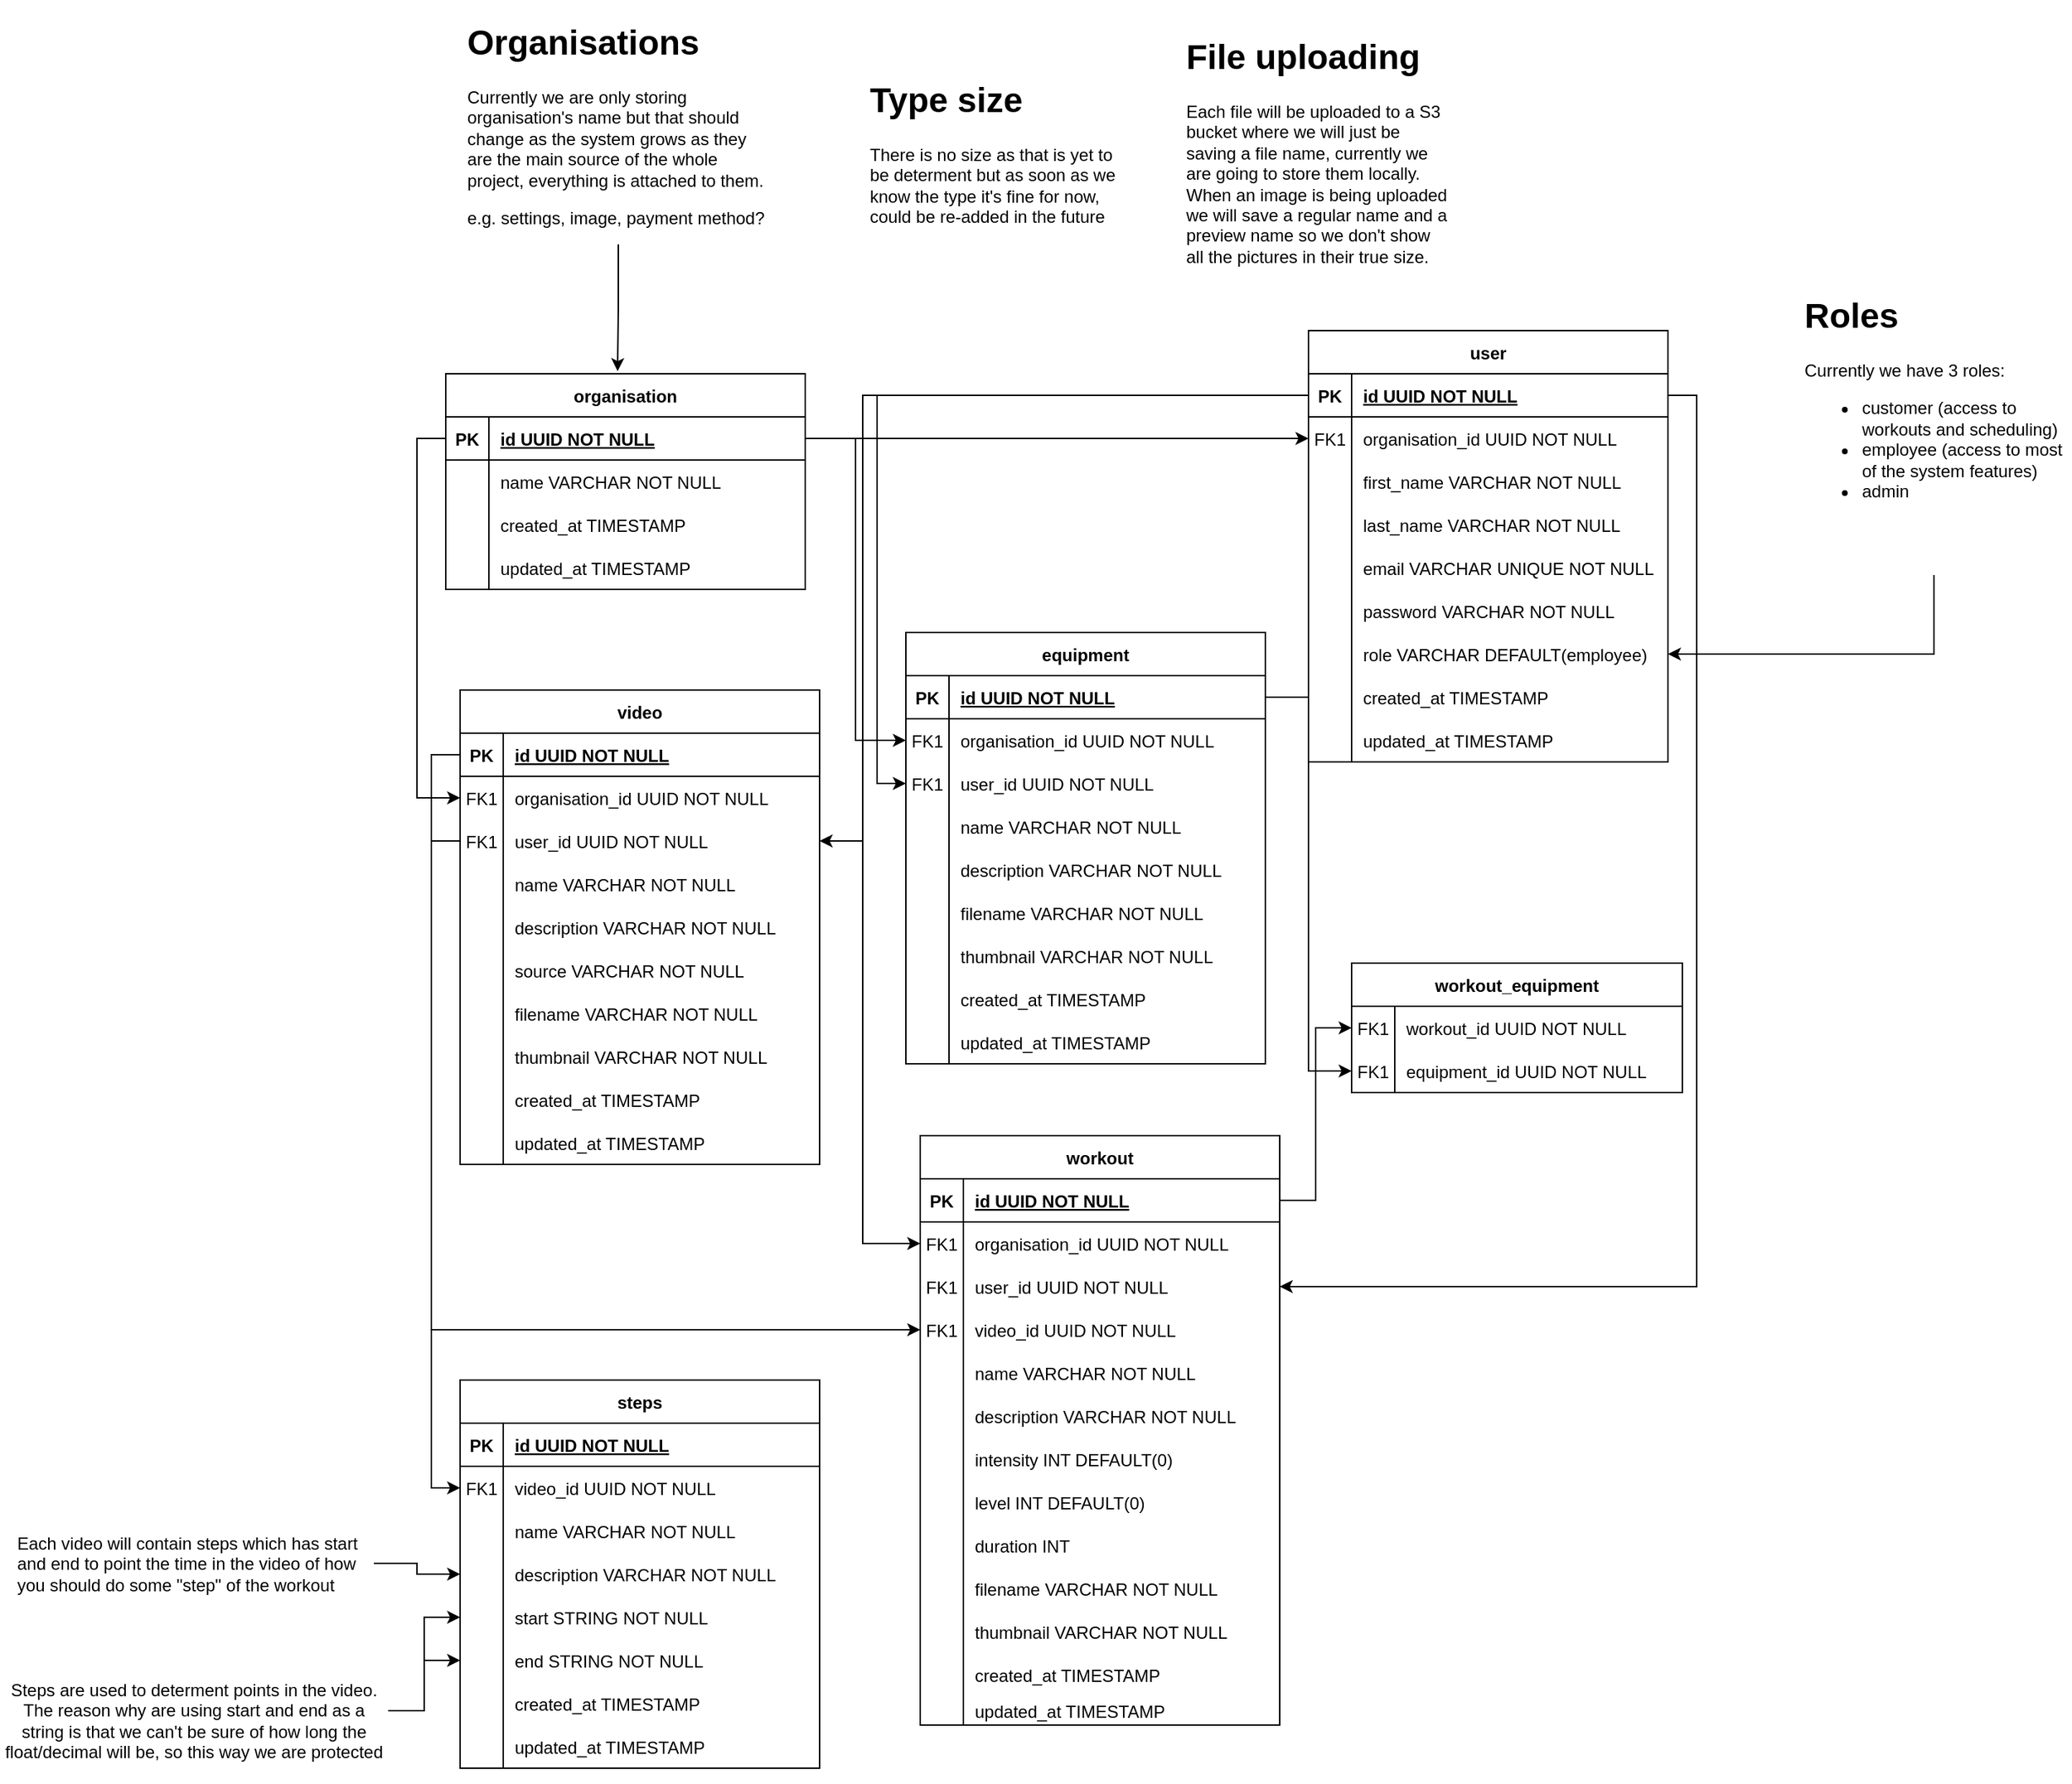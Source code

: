 <mxfile version="20.8.13" type="github">
  <diagram id="R2lEEEUBdFMjLlhIrx00" name="Page-1">
    <mxGraphModel dx="2284" dy="1896" grid="1" gridSize="10" guides="1" tooltips="1" connect="1" arrows="1" fold="1" page="1" pageScale="1" pageWidth="850" pageHeight="1100" math="0" shadow="0" extFonts="Permanent Marker^https://fonts.googleapis.com/css?family=Permanent+Marker">
      <root>
        <mxCell id="0" />
        <mxCell id="1" parent="0" />
        <mxCell id="Qm7LRMStXJqsC3Wf6ToR-1" value="user" style="shape=table;startSize=30;container=1;collapsible=1;childLayout=tableLayout;fixedRows=1;rowLines=0;fontStyle=1;align=center;resizeLast=1;" parent="1" vertex="1">
          <mxGeometry x="620" y="-50" width="250" height="300" as="geometry" />
        </mxCell>
        <mxCell id="Qm7LRMStXJqsC3Wf6ToR-2" value="" style="shape=tableRow;horizontal=0;startSize=0;swimlaneHead=0;swimlaneBody=0;fillColor=none;collapsible=0;dropTarget=0;points=[[0,0.5],[1,0.5]];portConstraint=eastwest;top=0;left=0;right=0;bottom=1;" parent="Qm7LRMStXJqsC3Wf6ToR-1" vertex="1">
          <mxGeometry y="30" width="250" height="30" as="geometry" />
        </mxCell>
        <mxCell id="Qm7LRMStXJqsC3Wf6ToR-3" value="PK" style="shape=partialRectangle;connectable=0;fillColor=none;top=0;left=0;bottom=0;right=0;fontStyle=1;overflow=hidden;" parent="Qm7LRMStXJqsC3Wf6ToR-2" vertex="1">
          <mxGeometry width="30" height="30" as="geometry">
            <mxRectangle width="30" height="30" as="alternateBounds" />
          </mxGeometry>
        </mxCell>
        <mxCell id="Qm7LRMStXJqsC3Wf6ToR-4" value="id UUID NOT NULL" style="shape=partialRectangle;connectable=0;fillColor=none;top=0;left=0;bottom=0;right=0;align=left;spacingLeft=6;fontStyle=5;overflow=hidden;" parent="Qm7LRMStXJqsC3Wf6ToR-2" vertex="1">
          <mxGeometry x="30" width="220" height="30" as="geometry">
            <mxRectangle width="220" height="30" as="alternateBounds" />
          </mxGeometry>
        </mxCell>
        <mxCell id="Qm7LRMStXJqsC3Wf6ToR-5" value="" style="shape=tableRow;horizontal=0;startSize=0;swimlaneHead=0;swimlaneBody=0;fillColor=none;collapsible=0;dropTarget=0;points=[[0,0.5],[1,0.5]];portConstraint=eastwest;top=0;left=0;right=0;bottom=0;" parent="Qm7LRMStXJqsC3Wf6ToR-1" vertex="1">
          <mxGeometry y="60" width="250" height="30" as="geometry" />
        </mxCell>
        <mxCell id="Qm7LRMStXJqsC3Wf6ToR-6" value="FK1" style="shape=partialRectangle;connectable=0;fillColor=none;top=0;left=0;bottom=0;right=0;editable=1;overflow=hidden;" parent="Qm7LRMStXJqsC3Wf6ToR-5" vertex="1">
          <mxGeometry width="30" height="30" as="geometry">
            <mxRectangle width="30" height="30" as="alternateBounds" />
          </mxGeometry>
        </mxCell>
        <mxCell id="Qm7LRMStXJqsC3Wf6ToR-7" value="organisation_id UUID NOT NULL" style="shape=partialRectangle;connectable=0;fillColor=none;top=0;left=0;bottom=0;right=0;align=left;spacingLeft=6;overflow=hidden;" parent="Qm7LRMStXJqsC3Wf6ToR-5" vertex="1">
          <mxGeometry x="30" width="220" height="30" as="geometry">
            <mxRectangle width="220" height="30" as="alternateBounds" />
          </mxGeometry>
        </mxCell>
        <mxCell id="Qm7LRMStXJqsC3Wf6ToR-8" value="" style="shape=tableRow;horizontal=0;startSize=0;swimlaneHead=0;swimlaneBody=0;fillColor=none;collapsible=0;dropTarget=0;points=[[0,0.5],[1,0.5]];portConstraint=eastwest;top=0;left=0;right=0;bottom=0;" parent="Qm7LRMStXJqsC3Wf6ToR-1" vertex="1">
          <mxGeometry y="90" width="250" height="30" as="geometry" />
        </mxCell>
        <mxCell id="Qm7LRMStXJqsC3Wf6ToR-9" value="" style="shape=partialRectangle;connectable=0;fillColor=none;top=0;left=0;bottom=0;right=0;editable=1;overflow=hidden;" parent="Qm7LRMStXJqsC3Wf6ToR-8" vertex="1">
          <mxGeometry width="30" height="30" as="geometry">
            <mxRectangle width="30" height="30" as="alternateBounds" />
          </mxGeometry>
        </mxCell>
        <object label="first_name VARCHAR NOT NULL" id="Qm7LRMStXJqsC3Wf6ToR-10">
          <mxCell style="shape=partialRectangle;connectable=0;fillColor=none;top=0;left=0;bottom=0;right=0;align=left;spacingLeft=6;overflow=hidden;" parent="Qm7LRMStXJqsC3Wf6ToR-8" vertex="1">
            <mxGeometry x="30" width="220" height="30" as="geometry">
              <mxRectangle width="220" height="30" as="alternateBounds" />
            </mxGeometry>
          </mxCell>
        </object>
        <mxCell id="Qm7LRMStXJqsC3Wf6ToR-11" value="" style="shape=tableRow;horizontal=0;startSize=0;swimlaneHead=0;swimlaneBody=0;fillColor=none;collapsible=0;dropTarget=0;points=[[0,0.5],[1,0.5]];portConstraint=eastwest;top=0;left=0;right=0;bottom=0;" parent="Qm7LRMStXJqsC3Wf6ToR-1" vertex="1">
          <mxGeometry y="120" width="250" height="30" as="geometry" />
        </mxCell>
        <mxCell id="Qm7LRMStXJqsC3Wf6ToR-12" value="" style="shape=partialRectangle;connectable=0;fillColor=none;top=0;left=0;bottom=0;right=0;editable=1;overflow=hidden;" parent="Qm7LRMStXJqsC3Wf6ToR-11" vertex="1">
          <mxGeometry width="30" height="30" as="geometry">
            <mxRectangle width="30" height="30" as="alternateBounds" />
          </mxGeometry>
        </mxCell>
        <mxCell id="Qm7LRMStXJqsC3Wf6ToR-13" value="last_name VARCHAR NOT NULL" style="shape=partialRectangle;connectable=0;fillColor=none;top=0;left=0;bottom=0;right=0;align=left;spacingLeft=6;overflow=hidden;" parent="Qm7LRMStXJqsC3Wf6ToR-11" vertex="1">
          <mxGeometry x="30" width="220" height="30" as="geometry">
            <mxRectangle width="220" height="30" as="alternateBounds" />
          </mxGeometry>
        </mxCell>
        <mxCell id="Qm7LRMStXJqsC3Wf6ToR-14" value="" style="shape=tableRow;horizontal=0;startSize=0;swimlaneHead=0;swimlaneBody=0;fillColor=none;collapsible=0;dropTarget=0;points=[[0,0.5],[1,0.5]];portConstraint=eastwest;top=0;left=0;right=0;bottom=0;" parent="Qm7LRMStXJqsC3Wf6ToR-1" vertex="1">
          <mxGeometry y="150" width="250" height="30" as="geometry" />
        </mxCell>
        <mxCell id="Qm7LRMStXJqsC3Wf6ToR-15" value="" style="shape=partialRectangle;connectable=0;fillColor=none;top=0;left=0;bottom=0;right=0;editable=1;overflow=hidden;" parent="Qm7LRMStXJqsC3Wf6ToR-14" vertex="1">
          <mxGeometry width="30" height="30" as="geometry">
            <mxRectangle width="30" height="30" as="alternateBounds" />
          </mxGeometry>
        </mxCell>
        <mxCell id="Qm7LRMStXJqsC3Wf6ToR-16" value="email VARCHAR UNIQUE NOT NULL" style="shape=partialRectangle;connectable=0;fillColor=none;top=0;left=0;bottom=0;right=0;align=left;spacingLeft=6;overflow=hidden;" parent="Qm7LRMStXJqsC3Wf6ToR-14" vertex="1">
          <mxGeometry x="30" width="220" height="30" as="geometry">
            <mxRectangle width="220" height="30" as="alternateBounds" />
          </mxGeometry>
        </mxCell>
        <mxCell id="Qm7LRMStXJqsC3Wf6ToR-17" value="" style="shape=tableRow;horizontal=0;startSize=0;swimlaneHead=0;swimlaneBody=0;fillColor=none;collapsible=0;dropTarget=0;points=[[0,0.5],[1,0.5]];portConstraint=eastwest;top=0;left=0;right=0;bottom=0;" parent="Qm7LRMStXJqsC3Wf6ToR-1" vertex="1">
          <mxGeometry y="180" width="250" height="30" as="geometry" />
        </mxCell>
        <mxCell id="Qm7LRMStXJqsC3Wf6ToR-18" value="" style="shape=partialRectangle;connectable=0;fillColor=none;top=0;left=0;bottom=0;right=0;editable=1;overflow=hidden;" parent="Qm7LRMStXJqsC3Wf6ToR-17" vertex="1">
          <mxGeometry width="30" height="30" as="geometry">
            <mxRectangle width="30" height="30" as="alternateBounds" />
          </mxGeometry>
        </mxCell>
        <mxCell id="Qm7LRMStXJqsC3Wf6ToR-19" value="password VARCHAR NOT NULL" style="shape=partialRectangle;connectable=0;fillColor=none;top=0;left=0;bottom=0;right=0;align=left;spacingLeft=6;overflow=hidden;" parent="Qm7LRMStXJqsC3Wf6ToR-17" vertex="1">
          <mxGeometry x="30" width="220" height="30" as="geometry">
            <mxRectangle width="220" height="30" as="alternateBounds" />
          </mxGeometry>
        </mxCell>
        <mxCell id="j8OJTzEcNTIwHvRXe9hh-1" value="" style="shape=tableRow;horizontal=0;startSize=0;swimlaneHead=0;swimlaneBody=0;fillColor=none;collapsible=0;dropTarget=0;points=[[0,0.5],[1,0.5]];portConstraint=eastwest;top=0;left=0;right=0;bottom=0;" vertex="1" parent="Qm7LRMStXJqsC3Wf6ToR-1">
          <mxGeometry y="210" width="250" height="30" as="geometry" />
        </mxCell>
        <mxCell id="j8OJTzEcNTIwHvRXe9hh-2" value="" style="shape=partialRectangle;connectable=0;fillColor=none;top=0;left=0;bottom=0;right=0;editable=1;overflow=hidden;" vertex="1" parent="j8OJTzEcNTIwHvRXe9hh-1">
          <mxGeometry width="30" height="30" as="geometry">
            <mxRectangle width="30" height="30" as="alternateBounds" />
          </mxGeometry>
        </mxCell>
        <mxCell id="j8OJTzEcNTIwHvRXe9hh-3" value="role VARCHAR DEFAULT(employee)" style="shape=partialRectangle;connectable=0;fillColor=none;top=0;left=0;bottom=0;right=0;align=left;spacingLeft=6;overflow=hidden;" vertex="1" parent="j8OJTzEcNTIwHvRXe9hh-1">
          <mxGeometry x="30" width="220" height="30" as="geometry">
            <mxRectangle width="220" height="30" as="alternateBounds" />
          </mxGeometry>
        </mxCell>
        <mxCell id="Qm7LRMStXJqsC3Wf6ToR-20" value="" style="shape=tableRow;horizontal=0;startSize=0;swimlaneHead=0;swimlaneBody=0;fillColor=none;collapsible=0;dropTarget=0;points=[[0,0.5],[1,0.5]];portConstraint=eastwest;top=0;left=0;right=0;bottom=0;" parent="Qm7LRMStXJqsC3Wf6ToR-1" vertex="1">
          <mxGeometry y="240" width="250" height="30" as="geometry" />
        </mxCell>
        <mxCell id="Qm7LRMStXJqsC3Wf6ToR-21" value="" style="shape=partialRectangle;connectable=0;fillColor=none;top=0;left=0;bottom=0;right=0;editable=1;overflow=hidden;" parent="Qm7LRMStXJqsC3Wf6ToR-20" vertex="1">
          <mxGeometry width="30" height="30" as="geometry">
            <mxRectangle width="30" height="30" as="alternateBounds" />
          </mxGeometry>
        </mxCell>
        <mxCell id="Qm7LRMStXJqsC3Wf6ToR-22" value="created_at TIMESTAMP" style="shape=partialRectangle;connectable=0;fillColor=none;top=0;left=0;bottom=0;right=0;align=left;spacingLeft=6;overflow=hidden;" parent="Qm7LRMStXJqsC3Wf6ToR-20" vertex="1">
          <mxGeometry x="30" width="220" height="30" as="geometry">
            <mxRectangle width="220" height="30" as="alternateBounds" />
          </mxGeometry>
        </mxCell>
        <mxCell id="Qm7LRMStXJqsC3Wf6ToR-23" value="" style="shape=tableRow;horizontal=0;startSize=0;swimlaneHead=0;swimlaneBody=0;fillColor=none;collapsible=0;dropTarget=0;points=[[0,0.5],[1,0.5]];portConstraint=eastwest;top=0;left=0;right=0;bottom=0;" parent="Qm7LRMStXJqsC3Wf6ToR-1" vertex="1">
          <mxGeometry y="270" width="250" height="30" as="geometry" />
        </mxCell>
        <mxCell id="Qm7LRMStXJqsC3Wf6ToR-24" value="" style="shape=partialRectangle;connectable=0;fillColor=none;top=0;left=0;bottom=0;right=0;editable=1;overflow=hidden;" parent="Qm7LRMStXJqsC3Wf6ToR-23" vertex="1">
          <mxGeometry width="30" height="30" as="geometry">
            <mxRectangle width="30" height="30" as="alternateBounds" />
          </mxGeometry>
        </mxCell>
        <mxCell id="Qm7LRMStXJqsC3Wf6ToR-25" value="updated_at TIMESTAMP" style="shape=partialRectangle;connectable=0;fillColor=none;top=0;left=0;bottom=0;right=0;align=left;spacingLeft=6;overflow=hidden;" parent="Qm7LRMStXJqsC3Wf6ToR-23" vertex="1">
          <mxGeometry x="30" width="220" height="30" as="geometry">
            <mxRectangle width="220" height="30" as="alternateBounds" />
          </mxGeometry>
        </mxCell>
        <mxCell id="Qm7LRMStXJqsC3Wf6ToR-26" value="&lt;h1&gt;Type size&lt;/h1&gt;&lt;div&gt;There is no size as that is yet to be determent but as soon as we know the type it&#39;s fine for now, could be re-added in the future&amp;nbsp;&lt;/div&gt;" style="text;html=1;strokeColor=none;fillColor=none;spacing=5;spacingTop=-20;whiteSpace=wrap;overflow=hidden;rounded=0;" parent="1" vertex="1">
          <mxGeometry x="310" y="-230" width="190" height="120" as="geometry" />
        </mxCell>
        <mxCell id="Qm7LRMStXJqsC3Wf6ToR-27" value="organisation" style="shape=table;startSize=30;container=1;collapsible=1;childLayout=tableLayout;fixedRows=1;rowLines=0;fontStyle=1;align=center;resizeLast=1;" parent="1" vertex="1">
          <mxGeometry x="20" y="-20" width="250" height="150" as="geometry" />
        </mxCell>
        <mxCell id="Qm7LRMStXJqsC3Wf6ToR-28" value="" style="shape=tableRow;horizontal=0;startSize=0;swimlaneHead=0;swimlaneBody=0;fillColor=none;collapsible=0;dropTarget=0;points=[[0,0.5],[1,0.5]];portConstraint=eastwest;top=0;left=0;right=0;bottom=1;" parent="Qm7LRMStXJqsC3Wf6ToR-27" vertex="1">
          <mxGeometry y="30" width="250" height="30" as="geometry" />
        </mxCell>
        <mxCell id="Qm7LRMStXJqsC3Wf6ToR-29" value="PK" style="shape=partialRectangle;connectable=0;fillColor=none;top=0;left=0;bottom=0;right=0;fontStyle=1;overflow=hidden;" parent="Qm7LRMStXJqsC3Wf6ToR-28" vertex="1">
          <mxGeometry width="30" height="30" as="geometry">
            <mxRectangle width="30" height="30" as="alternateBounds" />
          </mxGeometry>
        </mxCell>
        <mxCell id="Qm7LRMStXJqsC3Wf6ToR-30" value="id UUID NOT NULL" style="shape=partialRectangle;connectable=0;fillColor=none;top=0;left=0;bottom=0;right=0;align=left;spacingLeft=6;fontStyle=5;overflow=hidden;" parent="Qm7LRMStXJqsC3Wf6ToR-28" vertex="1">
          <mxGeometry x="30" width="220" height="30" as="geometry">
            <mxRectangle width="220" height="30" as="alternateBounds" />
          </mxGeometry>
        </mxCell>
        <mxCell id="Qm7LRMStXJqsC3Wf6ToR-31" value="" style="shape=tableRow;horizontal=0;startSize=0;swimlaneHead=0;swimlaneBody=0;fillColor=none;collapsible=0;dropTarget=0;points=[[0,0.5],[1,0.5]];portConstraint=eastwest;top=0;left=0;right=0;bottom=0;" parent="Qm7LRMStXJqsC3Wf6ToR-27" vertex="1">
          <mxGeometry y="60" width="250" height="30" as="geometry" />
        </mxCell>
        <mxCell id="Qm7LRMStXJqsC3Wf6ToR-32" value="" style="shape=partialRectangle;connectable=0;fillColor=none;top=0;left=0;bottom=0;right=0;editable=1;overflow=hidden;" parent="Qm7LRMStXJqsC3Wf6ToR-31" vertex="1">
          <mxGeometry width="30" height="30" as="geometry">
            <mxRectangle width="30" height="30" as="alternateBounds" />
          </mxGeometry>
        </mxCell>
        <mxCell id="Qm7LRMStXJqsC3Wf6ToR-33" value="name VARCHAR NOT NULL" style="shape=partialRectangle;connectable=0;fillColor=none;top=0;left=0;bottom=0;right=0;align=left;spacingLeft=6;overflow=hidden;" parent="Qm7LRMStXJqsC3Wf6ToR-31" vertex="1">
          <mxGeometry x="30" width="220" height="30" as="geometry">
            <mxRectangle width="220" height="30" as="alternateBounds" />
          </mxGeometry>
        </mxCell>
        <mxCell id="Qm7LRMStXJqsC3Wf6ToR-34" value="" style="shape=tableRow;horizontal=0;startSize=0;swimlaneHead=0;swimlaneBody=0;fillColor=none;collapsible=0;dropTarget=0;points=[[0,0.5],[1,0.5]];portConstraint=eastwest;top=0;left=0;right=0;bottom=0;" parent="Qm7LRMStXJqsC3Wf6ToR-27" vertex="1">
          <mxGeometry y="90" width="250" height="30" as="geometry" />
        </mxCell>
        <mxCell id="Qm7LRMStXJqsC3Wf6ToR-35" value="" style="shape=partialRectangle;connectable=0;fillColor=none;top=0;left=0;bottom=0;right=0;editable=1;overflow=hidden;" parent="Qm7LRMStXJqsC3Wf6ToR-34" vertex="1">
          <mxGeometry width="30" height="30" as="geometry">
            <mxRectangle width="30" height="30" as="alternateBounds" />
          </mxGeometry>
        </mxCell>
        <mxCell id="Qm7LRMStXJqsC3Wf6ToR-36" value="created_at TIMESTAMP" style="shape=partialRectangle;connectable=0;fillColor=none;top=0;left=0;bottom=0;right=0;align=left;spacingLeft=6;overflow=hidden;" parent="Qm7LRMStXJqsC3Wf6ToR-34" vertex="1">
          <mxGeometry x="30" width="220" height="30" as="geometry">
            <mxRectangle width="220" height="30" as="alternateBounds" />
          </mxGeometry>
        </mxCell>
        <mxCell id="Qm7LRMStXJqsC3Wf6ToR-37" value="" style="shape=tableRow;horizontal=0;startSize=0;swimlaneHead=0;swimlaneBody=0;fillColor=none;collapsible=0;dropTarget=0;points=[[0,0.5],[1,0.5]];portConstraint=eastwest;top=0;left=0;right=0;bottom=0;" parent="Qm7LRMStXJqsC3Wf6ToR-27" vertex="1">
          <mxGeometry y="120" width="250" height="30" as="geometry" />
        </mxCell>
        <mxCell id="Qm7LRMStXJqsC3Wf6ToR-38" value="" style="shape=partialRectangle;connectable=0;fillColor=none;top=0;left=0;bottom=0;right=0;editable=1;overflow=hidden;" parent="Qm7LRMStXJqsC3Wf6ToR-37" vertex="1">
          <mxGeometry width="30" height="30" as="geometry">
            <mxRectangle width="30" height="30" as="alternateBounds" />
          </mxGeometry>
        </mxCell>
        <mxCell id="Qm7LRMStXJqsC3Wf6ToR-39" value="updated_at TIMESTAMP" style="shape=partialRectangle;connectable=0;fillColor=none;top=0;left=0;bottom=0;right=0;align=left;spacingLeft=6;overflow=hidden;" parent="Qm7LRMStXJqsC3Wf6ToR-37" vertex="1">
          <mxGeometry x="30" width="220" height="30" as="geometry">
            <mxRectangle width="220" height="30" as="alternateBounds" />
          </mxGeometry>
        </mxCell>
        <mxCell id="Qm7LRMStXJqsC3Wf6ToR-40" style="edgeStyle=orthogonalEdgeStyle;rounded=0;orthogonalLoop=1;jettySize=auto;html=1;entryX=0.478;entryY=-0.012;entryDx=0;entryDy=0;entryPerimeter=0;" parent="1" source="Qm7LRMStXJqsC3Wf6ToR-41" target="Qm7LRMStXJqsC3Wf6ToR-27" edge="1">
          <mxGeometry relative="1" as="geometry" />
        </mxCell>
        <mxCell id="Qm7LRMStXJqsC3Wf6ToR-41" value="&lt;h1&gt;Organisations&lt;/h1&gt;&lt;p&gt;Currently we are only storing organisation&#39;s name but that should change as the system grows as they are the main source of the whole project, everything is attached to them.&lt;/p&gt;&lt;p&gt;e.g. settings, image, payment method?&lt;/p&gt;" style="text;html=1;strokeColor=none;fillColor=none;spacing=5;spacingTop=-20;whiteSpace=wrap;overflow=hidden;rounded=0;" parent="1" vertex="1">
          <mxGeometry x="30" y="-270" width="220" height="160" as="geometry" />
        </mxCell>
        <mxCell id="Qm7LRMStXJqsC3Wf6ToR-42" style="edgeStyle=orthogonalEdgeStyle;rounded=0;orthogonalLoop=1;jettySize=auto;html=1;exitX=1;exitY=0.5;exitDx=0;exitDy=0;entryX=0;entryY=0.5;entryDx=0;entryDy=0;" parent="1" source="Qm7LRMStXJqsC3Wf6ToR-28" target="Qm7LRMStXJqsC3Wf6ToR-5" edge="1">
          <mxGeometry relative="1" as="geometry" />
        </mxCell>
        <mxCell id="Qm7LRMStXJqsC3Wf6ToR-43" value="equipment" style="shape=table;startSize=30;container=1;collapsible=1;childLayout=tableLayout;fixedRows=1;rowLines=0;fontStyle=1;align=center;resizeLast=1;" parent="1" vertex="1">
          <mxGeometry x="340" y="160" width="250" height="300" as="geometry" />
        </mxCell>
        <mxCell id="Qm7LRMStXJqsC3Wf6ToR-44" value="" style="shape=tableRow;horizontal=0;startSize=0;swimlaneHead=0;swimlaneBody=0;fillColor=none;collapsible=0;dropTarget=0;points=[[0,0.5],[1,0.5]];portConstraint=eastwest;top=0;left=0;right=0;bottom=1;" parent="Qm7LRMStXJqsC3Wf6ToR-43" vertex="1">
          <mxGeometry y="30" width="250" height="30" as="geometry" />
        </mxCell>
        <mxCell id="Qm7LRMStXJqsC3Wf6ToR-45" value="PK" style="shape=partialRectangle;connectable=0;fillColor=none;top=0;left=0;bottom=0;right=0;fontStyle=1;overflow=hidden;" parent="Qm7LRMStXJqsC3Wf6ToR-44" vertex="1">
          <mxGeometry width="30" height="30" as="geometry">
            <mxRectangle width="30" height="30" as="alternateBounds" />
          </mxGeometry>
        </mxCell>
        <mxCell id="Qm7LRMStXJqsC3Wf6ToR-46" value="id UUID NOT NULL" style="shape=partialRectangle;connectable=0;fillColor=none;top=0;left=0;bottom=0;right=0;align=left;spacingLeft=6;fontStyle=5;overflow=hidden;" parent="Qm7LRMStXJqsC3Wf6ToR-44" vertex="1">
          <mxGeometry x="30" width="220" height="30" as="geometry">
            <mxRectangle width="220" height="30" as="alternateBounds" />
          </mxGeometry>
        </mxCell>
        <mxCell id="Qm7LRMStXJqsC3Wf6ToR-47" value="" style="shape=tableRow;horizontal=0;startSize=0;swimlaneHead=0;swimlaneBody=0;fillColor=none;collapsible=0;dropTarget=0;points=[[0,0.5],[1,0.5]];portConstraint=eastwest;top=0;left=0;right=0;bottom=0;" parent="Qm7LRMStXJqsC3Wf6ToR-43" vertex="1">
          <mxGeometry y="60" width="250" height="30" as="geometry" />
        </mxCell>
        <mxCell id="Qm7LRMStXJqsC3Wf6ToR-48" value="FK1" style="shape=partialRectangle;connectable=0;fillColor=none;top=0;left=0;bottom=0;right=0;editable=1;overflow=hidden;" parent="Qm7LRMStXJqsC3Wf6ToR-47" vertex="1">
          <mxGeometry width="30" height="30" as="geometry">
            <mxRectangle width="30" height="30" as="alternateBounds" />
          </mxGeometry>
        </mxCell>
        <mxCell id="Qm7LRMStXJqsC3Wf6ToR-49" value="organisation_id UUID NOT NULL" style="shape=partialRectangle;connectable=0;fillColor=none;top=0;left=0;bottom=0;right=0;align=left;spacingLeft=6;overflow=hidden;" parent="Qm7LRMStXJqsC3Wf6ToR-47" vertex="1">
          <mxGeometry x="30" width="220" height="30" as="geometry">
            <mxRectangle width="220" height="30" as="alternateBounds" />
          </mxGeometry>
        </mxCell>
        <mxCell id="Qm7LRMStXJqsC3Wf6ToR-50" value="" style="shape=tableRow;horizontal=0;startSize=0;swimlaneHead=0;swimlaneBody=0;fillColor=none;collapsible=0;dropTarget=0;points=[[0,0.5],[1,0.5]];portConstraint=eastwest;top=0;left=0;right=0;bottom=0;" parent="Qm7LRMStXJqsC3Wf6ToR-43" vertex="1">
          <mxGeometry y="90" width="250" height="30" as="geometry" />
        </mxCell>
        <mxCell id="Qm7LRMStXJqsC3Wf6ToR-51" value="FK1" style="shape=partialRectangle;connectable=0;fillColor=none;top=0;left=0;bottom=0;right=0;editable=1;overflow=hidden;" parent="Qm7LRMStXJqsC3Wf6ToR-50" vertex="1">
          <mxGeometry width="30" height="30" as="geometry">
            <mxRectangle width="30" height="30" as="alternateBounds" />
          </mxGeometry>
        </mxCell>
        <mxCell id="Qm7LRMStXJqsC3Wf6ToR-52" value="user_id UUID NOT NULL" style="shape=partialRectangle;connectable=0;fillColor=none;top=0;left=0;bottom=0;right=0;align=left;spacingLeft=6;overflow=hidden;" parent="Qm7LRMStXJqsC3Wf6ToR-50" vertex="1">
          <mxGeometry x="30" width="220" height="30" as="geometry">
            <mxRectangle width="220" height="30" as="alternateBounds" />
          </mxGeometry>
        </mxCell>
        <mxCell id="Qm7LRMStXJqsC3Wf6ToR-53" value="" style="shape=tableRow;horizontal=0;startSize=0;swimlaneHead=0;swimlaneBody=0;fillColor=none;collapsible=0;dropTarget=0;points=[[0,0.5],[1,0.5]];portConstraint=eastwest;top=0;left=0;right=0;bottom=0;" parent="Qm7LRMStXJqsC3Wf6ToR-43" vertex="1">
          <mxGeometry y="120" width="250" height="30" as="geometry" />
        </mxCell>
        <mxCell id="Qm7LRMStXJqsC3Wf6ToR-54" value="" style="shape=partialRectangle;connectable=0;fillColor=none;top=0;left=0;bottom=0;right=0;editable=1;overflow=hidden;" parent="Qm7LRMStXJqsC3Wf6ToR-53" vertex="1">
          <mxGeometry width="30" height="30" as="geometry">
            <mxRectangle width="30" height="30" as="alternateBounds" />
          </mxGeometry>
        </mxCell>
        <mxCell id="Qm7LRMStXJqsC3Wf6ToR-55" value="name VARCHAR NOT NULL" style="shape=partialRectangle;connectable=0;fillColor=none;top=0;left=0;bottom=0;right=0;align=left;spacingLeft=6;overflow=hidden;" parent="Qm7LRMStXJqsC3Wf6ToR-53" vertex="1">
          <mxGeometry x="30" width="220" height="30" as="geometry">
            <mxRectangle width="220" height="30" as="alternateBounds" />
          </mxGeometry>
        </mxCell>
        <mxCell id="Qm7LRMStXJqsC3Wf6ToR-56" value="" style="shape=tableRow;horizontal=0;startSize=0;swimlaneHead=0;swimlaneBody=0;fillColor=none;collapsible=0;dropTarget=0;points=[[0,0.5],[1,0.5]];portConstraint=eastwest;top=0;left=0;right=0;bottom=0;" parent="Qm7LRMStXJqsC3Wf6ToR-43" vertex="1">
          <mxGeometry y="150" width="250" height="30" as="geometry" />
        </mxCell>
        <mxCell id="Qm7LRMStXJqsC3Wf6ToR-57" value="" style="shape=partialRectangle;connectable=0;fillColor=none;top=0;left=0;bottom=0;right=0;editable=1;overflow=hidden;" parent="Qm7LRMStXJqsC3Wf6ToR-56" vertex="1">
          <mxGeometry width="30" height="30" as="geometry">
            <mxRectangle width="30" height="30" as="alternateBounds" />
          </mxGeometry>
        </mxCell>
        <mxCell id="Qm7LRMStXJqsC3Wf6ToR-58" value="description VARCHAR NOT NULL" style="shape=partialRectangle;connectable=0;fillColor=none;top=0;left=0;bottom=0;right=0;align=left;spacingLeft=6;overflow=hidden;" parent="Qm7LRMStXJqsC3Wf6ToR-56" vertex="1">
          <mxGeometry x="30" width="220" height="30" as="geometry">
            <mxRectangle width="220" height="30" as="alternateBounds" />
          </mxGeometry>
        </mxCell>
        <mxCell id="Qm7LRMStXJqsC3Wf6ToR-59" value="" style="shape=tableRow;horizontal=0;startSize=0;swimlaneHead=0;swimlaneBody=0;fillColor=none;collapsible=0;dropTarget=0;points=[[0,0.5],[1,0.5]];portConstraint=eastwest;top=0;left=0;right=0;bottom=0;" parent="Qm7LRMStXJqsC3Wf6ToR-43" vertex="1">
          <mxGeometry y="180" width="250" height="30" as="geometry" />
        </mxCell>
        <mxCell id="Qm7LRMStXJqsC3Wf6ToR-60" value="" style="shape=partialRectangle;connectable=0;fillColor=none;top=0;left=0;bottom=0;right=0;editable=1;overflow=hidden;" parent="Qm7LRMStXJqsC3Wf6ToR-59" vertex="1">
          <mxGeometry width="30" height="30" as="geometry">
            <mxRectangle width="30" height="30" as="alternateBounds" />
          </mxGeometry>
        </mxCell>
        <mxCell id="Qm7LRMStXJqsC3Wf6ToR-61" value="filename VARCHAR NOT NULL" style="shape=partialRectangle;connectable=0;fillColor=none;top=0;left=0;bottom=0;right=0;align=left;spacingLeft=6;overflow=hidden;" parent="Qm7LRMStXJqsC3Wf6ToR-59" vertex="1">
          <mxGeometry x="30" width="220" height="30" as="geometry">
            <mxRectangle width="220" height="30" as="alternateBounds" />
          </mxGeometry>
        </mxCell>
        <mxCell id="Qm7LRMStXJqsC3Wf6ToR-62" value="" style="shape=tableRow;horizontal=0;startSize=0;swimlaneHead=0;swimlaneBody=0;fillColor=none;collapsible=0;dropTarget=0;points=[[0,0.5],[1,0.5]];portConstraint=eastwest;top=0;left=0;right=0;bottom=0;" parent="Qm7LRMStXJqsC3Wf6ToR-43" vertex="1">
          <mxGeometry y="210" width="250" height="30" as="geometry" />
        </mxCell>
        <mxCell id="Qm7LRMStXJqsC3Wf6ToR-63" value="" style="shape=partialRectangle;connectable=0;fillColor=none;top=0;left=0;bottom=0;right=0;editable=1;overflow=hidden;" parent="Qm7LRMStXJqsC3Wf6ToR-62" vertex="1">
          <mxGeometry width="30" height="30" as="geometry">
            <mxRectangle width="30" height="30" as="alternateBounds" />
          </mxGeometry>
        </mxCell>
        <mxCell id="Qm7LRMStXJqsC3Wf6ToR-64" value="thumbnail VARCHAR NOT NULL" style="shape=partialRectangle;connectable=0;fillColor=none;top=0;left=0;bottom=0;right=0;align=left;spacingLeft=6;overflow=hidden;" parent="Qm7LRMStXJqsC3Wf6ToR-62" vertex="1">
          <mxGeometry x="30" width="220" height="30" as="geometry">
            <mxRectangle width="220" height="30" as="alternateBounds" />
          </mxGeometry>
        </mxCell>
        <mxCell id="Qm7LRMStXJqsC3Wf6ToR-65" value="" style="shape=tableRow;horizontal=0;startSize=0;swimlaneHead=0;swimlaneBody=0;fillColor=none;collapsible=0;dropTarget=0;points=[[0,0.5],[1,0.5]];portConstraint=eastwest;top=0;left=0;right=0;bottom=0;" parent="Qm7LRMStXJqsC3Wf6ToR-43" vertex="1">
          <mxGeometry y="240" width="250" height="30" as="geometry" />
        </mxCell>
        <mxCell id="Qm7LRMStXJqsC3Wf6ToR-66" value="" style="shape=partialRectangle;connectable=0;fillColor=none;top=0;left=0;bottom=0;right=0;editable=1;overflow=hidden;" parent="Qm7LRMStXJqsC3Wf6ToR-65" vertex="1">
          <mxGeometry width="30" height="30" as="geometry">
            <mxRectangle width="30" height="30" as="alternateBounds" />
          </mxGeometry>
        </mxCell>
        <mxCell id="Qm7LRMStXJqsC3Wf6ToR-67" value="created_at TIMESTAMP" style="shape=partialRectangle;connectable=0;fillColor=none;top=0;left=0;bottom=0;right=0;align=left;spacingLeft=6;overflow=hidden;" parent="Qm7LRMStXJqsC3Wf6ToR-65" vertex="1">
          <mxGeometry x="30" width="220" height="30" as="geometry">
            <mxRectangle width="220" height="30" as="alternateBounds" />
          </mxGeometry>
        </mxCell>
        <mxCell id="Qm7LRMStXJqsC3Wf6ToR-68" value="" style="shape=tableRow;horizontal=0;startSize=0;swimlaneHead=0;swimlaneBody=0;fillColor=none;collapsible=0;dropTarget=0;points=[[0,0.5],[1,0.5]];portConstraint=eastwest;top=0;left=0;right=0;bottom=0;" parent="Qm7LRMStXJqsC3Wf6ToR-43" vertex="1">
          <mxGeometry y="270" width="250" height="30" as="geometry" />
        </mxCell>
        <mxCell id="Qm7LRMStXJqsC3Wf6ToR-69" value="" style="shape=partialRectangle;connectable=0;fillColor=none;top=0;left=0;bottom=0;right=0;editable=1;overflow=hidden;" parent="Qm7LRMStXJqsC3Wf6ToR-68" vertex="1">
          <mxGeometry width="30" height="30" as="geometry">
            <mxRectangle width="30" height="30" as="alternateBounds" />
          </mxGeometry>
        </mxCell>
        <mxCell id="Qm7LRMStXJqsC3Wf6ToR-70" value="updated_at TIMESTAMP" style="shape=partialRectangle;connectable=0;fillColor=none;top=0;left=0;bottom=0;right=0;align=left;spacingLeft=6;overflow=hidden;" parent="Qm7LRMStXJqsC3Wf6ToR-68" vertex="1">
          <mxGeometry x="30" width="220" height="30" as="geometry">
            <mxRectangle width="220" height="30" as="alternateBounds" />
          </mxGeometry>
        </mxCell>
        <mxCell id="Qm7LRMStXJqsC3Wf6ToR-71" style="edgeStyle=orthogonalEdgeStyle;rounded=0;orthogonalLoop=1;jettySize=auto;html=1;exitX=1;exitY=0.5;exitDx=0;exitDy=0;entryX=0;entryY=0.5;entryDx=0;entryDy=0;" parent="1" source="Qm7LRMStXJqsC3Wf6ToR-28" target="Qm7LRMStXJqsC3Wf6ToR-47" edge="1">
          <mxGeometry relative="1" as="geometry" />
        </mxCell>
        <mxCell id="Qm7LRMStXJqsC3Wf6ToR-72" style="edgeStyle=orthogonalEdgeStyle;rounded=0;orthogonalLoop=1;jettySize=auto;html=1;exitX=0;exitY=0.5;exitDx=0;exitDy=0;entryX=0;entryY=0.5;entryDx=0;entryDy=0;" parent="1" source="Qm7LRMStXJqsC3Wf6ToR-2" target="Qm7LRMStXJqsC3Wf6ToR-50" edge="1">
          <mxGeometry relative="1" as="geometry" />
        </mxCell>
        <mxCell id="Qm7LRMStXJqsC3Wf6ToR-73" value="&lt;h1&gt;File uploading&lt;/h1&gt;&lt;p&gt;Each file will be uploaded to a S3 bucket where we will just be saving a file name, currently we are going to store them locally. When an image is being uploaded we will save a regular name and a preview name so we don&#39;t show all the pictures in their true size.&lt;/p&gt;" style="text;html=1;strokeColor=none;fillColor=none;spacing=5;spacingTop=-20;whiteSpace=wrap;overflow=hidden;rounded=0;" parent="1" vertex="1">
          <mxGeometry x="530" y="-260" width="190" height="170" as="geometry" />
        </mxCell>
        <mxCell id="Qm7LRMStXJqsC3Wf6ToR-74" value="video" style="shape=table;startSize=30;container=1;collapsible=1;childLayout=tableLayout;fixedRows=1;rowLines=0;fontStyle=1;align=center;resizeLast=1;" parent="1" vertex="1">
          <mxGeometry x="30" y="200" width="250" height="330" as="geometry" />
        </mxCell>
        <mxCell id="Qm7LRMStXJqsC3Wf6ToR-75" value="" style="shape=tableRow;horizontal=0;startSize=0;swimlaneHead=0;swimlaneBody=0;fillColor=none;collapsible=0;dropTarget=0;points=[[0,0.5],[1,0.5]];portConstraint=eastwest;top=0;left=0;right=0;bottom=1;" parent="Qm7LRMStXJqsC3Wf6ToR-74" vertex="1">
          <mxGeometry y="30" width="250" height="30" as="geometry" />
        </mxCell>
        <mxCell id="Qm7LRMStXJqsC3Wf6ToR-76" value="PK" style="shape=partialRectangle;connectable=0;fillColor=none;top=0;left=0;bottom=0;right=0;fontStyle=1;overflow=hidden;" parent="Qm7LRMStXJqsC3Wf6ToR-75" vertex="1">
          <mxGeometry width="30" height="30" as="geometry">
            <mxRectangle width="30" height="30" as="alternateBounds" />
          </mxGeometry>
        </mxCell>
        <mxCell id="Qm7LRMStXJqsC3Wf6ToR-77" value="id UUID NOT NULL" style="shape=partialRectangle;connectable=0;fillColor=none;top=0;left=0;bottom=0;right=0;align=left;spacingLeft=6;fontStyle=5;overflow=hidden;" parent="Qm7LRMStXJqsC3Wf6ToR-75" vertex="1">
          <mxGeometry x="30" width="220" height="30" as="geometry">
            <mxRectangle width="220" height="30" as="alternateBounds" />
          </mxGeometry>
        </mxCell>
        <mxCell id="Qm7LRMStXJqsC3Wf6ToR-78" value="" style="shape=tableRow;horizontal=0;startSize=0;swimlaneHead=0;swimlaneBody=0;fillColor=none;collapsible=0;dropTarget=0;points=[[0,0.5],[1,0.5]];portConstraint=eastwest;top=0;left=0;right=0;bottom=0;" parent="Qm7LRMStXJqsC3Wf6ToR-74" vertex="1">
          <mxGeometry y="60" width="250" height="30" as="geometry" />
        </mxCell>
        <mxCell id="Qm7LRMStXJqsC3Wf6ToR-79" value="FK1" style="shape=partialRectangle;connectable=0;fillColor=none;top=0;left=0;bottom=0;right=0;editable=1;overflow=hidden;" parent="Qm7LRMStXJqsC3Wf6ToR-78" vertex="1">
          <mxGeometry width="30" height="30" as="geometry">
            <mxRectangle width="30" height="30" as="alternateBounds" />
          </mxGeometry>
        </mxCell>
        <mxCell id="Qm7LRMStXJqsC3Wf6ToR-80" value="organisation_id UUID NOT NULL" style="shape=partialRectangle;connectable=0;fillColor=none;top=0;left=0;bottom=0;right=0;align=left;spacingLeft=6;overflow=hidden;" parent="Qm7LRMStXJqsC3Wf6ToR-78" vertex="1">
          <mxGeometry x="30" width="220" height="30" as="geometry">
            <mxRectangle width="220" height="30" as="alternateBounds" />
          </mxGeometry>
        </mxCell>
        <mxCell id="Qm7LRMStXJqsC3Wf6ToR-81" value="" style="shape=tableRow;horizontal=0;startSize=0;swimlaneHead=0;swimlaneBody=0;fillColor=none;collapsible=0;dropTarget=0;points=[[0,0.5],[1,0.5]];portConstraint=eastwest;top=0;left=0;right=0;bottom=0;" parent="Qm7LRMStXJqsC3Wf6ToR-74" vertex="1">
          <mxGeometry y="90" width="250" height="30" as="geometry" />
        </mxCell>
        <mxCell id="Qm7LRMStXJqsC3Wf6ToR-82" value="FK1" style="shape=partialRectangle;connectable=0;fillColor=none;top=0;left=0;bottom=0;right=0;editable=1;overflow=hidden;" parent="Qm7LRMStXJqsC3Wf6ToR-81" vertex="1">
          <mxGeometry width="30" height="30" as="geometry">
            <mxRectangle width="30" height="30" as="alternateBounds" />
          </mxGeometry>
        </mxCell>
        <mxCell id="Qm7LRMStXJqsC3Wf6ToR-83" value="user_id UUID NOT NULL" style="shape=partialRectangle;connectable=0;fillColor=none;top=0;left=0;bottom=0;right=0;align=left;spacingLeft=6;overflow=hidden;" parent="Qm7LRMStXJqsC3Wf6ToR-81" vertex="1">
          <mxGeometry x="30" width="220" height="30" as="geometry">
            <mxRectangle width="220" height="30" as="alternateBounds" />
          </mxGeometry>
        </mxCell>
        <mxCell id="Qm7LRMStXJqsC3Wf6ToR-84" value="" style="shape=tableRow;horizontal=0;startSize=0;swimlaneHead=0;swimlaneBody=0;fillColor=none;collapsible=0;dropTarget=0;points=[[0,0.5],[1,0.5]];portConstraint=eastwest;top=0;left=0;right=0;bottom=0;" parent="Qm7LRMStXJqsC3Wf6ToR-74" vertex="1">
          <mxGeometry y="120" width="250" height="30" as="geometry" />
        </mxCell>
        <mxCell id="Qm7LRMStXJqsC3Wf6ToR-85" value="" style="shape=partialRectangle;connectable=0;fillColor=none;top=0;left=0;bottom=0;right=0;editable=1;overflow=hidden;" parent="Qm7LRMStXJqsC3Wf6ToR-84" vertex="1">
          <mxGeometry width="30" height="30" as="geometry">
            <mxRectangle width="30" height="30" as="alternateBounds" />
          </mxGeometry>
        </mxCell>
        <mxCell id="Qm7LRMStXJqsC3Wf6ToR-86" value="name VARCHAR NOT NULL" style="shape=partialRectangle;connectable=0;fillColor=none;top=0;left=0;bottom=0;right=0;align=left;spacingLeft=6;overflow=hidden;" parent="Qm7LRMStXJqsC3Wf6ToR-84" vertex="1">
          <mxGeometry x="30" width="220" height="30" as="geometry">
            <mxRectangle width="220" height="30" as="alternateBounds" />
          </mxGeometry>
        </mxCell>
        <mxCell id="Qm7LRMStXJqsC3Wf6ToR-87" value="" style="shape=tableRow;horizontal=0;startSize=0;swimlaneHead=0;swimlaneBody=0;fillColor=none;collapsible=0;dropTarget=0;points=[[0,0.5],[1,0.5]];portConstraint=eastwest;top=0;left=0;right=0;bottom=0;" parent="Qm7LRMStXJqsC3Wf6ToR-74" vertex="1">
          <mxGeometry y="150" width="250" height="30" as="geometry" />
        </mxCell>
        <mxCell id="Qm7LRMStXJqsC3Wf6ToR-88" value="" style="shape=partialRectangle;connectable=0;fillColor=none;top=0;left=0;bottom=0;right=0;editable=1;overflow=hidden;" parent="Qm7LRMStXJqsC3Wf6ToR-87" vertex="1">
          <mxGeometry width="30" height="30" as="geometry">
            <mxRectangle width="30" height="30" as="alternateBounds" />
          </mxGeometry>
        </mxCell>
        <mxCell id="Qm7LRMStXJqsC3Wf6ToR-89" value="description VARCHAR NOT NULL" style="shape=partialRectangle;connectable=0;fillColor=none;top=0;left=0;bottom=0;right=0;align=left;spacingLeft=6;overflow=hidden;" parent="Qm7LRMStXJqsC3Wf6ToR-87" vertex="1">
          <mxGeometry x="30" width="220" height="30" as="geometry">
            <mxRectangle width="220" height="30" as="alternateBounds" />
          </mxGeometry>
        </mxCell>
        <mxCell id="Qm7LRMStXJqsC3Wf6ToR-90" value="" style="shape=tableRow;horizontal=0;startSize=0;swimlaneHead=0;swimlaneBody=0;fillColor=none;collapsible=0;dropTarget=0;points=[[0,0.5],[1,0.5]];portConstraint=eastwest;top=0;left=0;right=0;bottom=0;" parent="Qm7LRMStXJqsC3Wf6ToR-74" vertex="1">
          <mxGeometry y="180" width="250" height="30" as="geometry" />
        </mxCell>
        <mxCell id="Qm7LRMStXJqsC3Wf6ToR-91" value="" style="shape=partialRectangle;connectable=0;fillColor=none;top=0;left=0;bottom=0;right=0;editable=1;overflow=hidden;" parent="Qm7LRMStXJqsC3Wf6ToR-90" vertex="1">
          <mxGeometry width="30" height="30" as="geometry">
            <mxRectangle width="30" height="30" as="alternateBounds" />
          </mxGeometry>
        </mxCell>
        <mxCell id="Qm7LRMStXJqsC3Wf6ToR-92" value="source VARCHAR NOT NULL" style="shape=partialRectangle;connectable=0;fillColor=none;top=0;left=0;bottom=0;right=0;align=left;spacingLeft=6;overflow=hidden;" parent="Qm7LRMStXJqsC3Wf6ToR-90" vertex="1">
          <mxGeometry x="30" width="220" height="30" as="geometry">
            <mxRectangle width="220" height="30" as="alternateBounds" />
          </mxGeometry>
        </mxCell>
        <mxCell id="Qm7LRMStXJqsC3Wf6ToR-93" value="" style="shape=tableRow;horizontal=0;startSize=0;swimlaneHead=0;swimlaneBody=0;fillColor=none;collapsible=0;dropTarget=0;points=[[0,0.5],[1,0.5]];portConstraint=eastwest;top=0;left=0;right=0;bottom=0;" parent="Qm7LRMStXJqsC3Wf6ToR-74" vertex="1">
          <mxGeometry y="210" width="250" height="30" as="geometry" />
        </mxCell>
        <mxCell id="Qm7LRMStXJqsC3Wf6ToR-94" value="" style="shape=partialRectangle;connectable=0;fillColor=none;top=0;left=0;bottom=0;right=0;editable=1;overflow=hidden;" parent="Qm7LRMStXJqsC3Wf6ToR-93" vertex="1">
          <mxGeometry width="30" height="30" as="geometry">
            <mxRectangle width="30" height="30" as="alternateBounds" />
          </mxGeometry>
        </mxCell>
        <mxCell id="Qm7LRMStXJqsC3Wf6ToR-95" value="filename VARCHAR NOT NULL" style="shape=partialRectangle;connectable=0;fillColor=none;top=0;left=0;bottom=0;right=0;align=left;spacingLeft=6;overflow=hidden;" parent="Qm7LRMStXJqsC3Wf6ToR-93" vertex="1">
          <mxGeometry x="30" width="220" height="30" as="geometry">
            <mxRectangle width="220" height="30" as="alternateBounds" />
          </mxGeometry>
        </mxCell>
        <mxCell id="Qm7LRMStXJqsC3Wf6ToR-96" value="" style="shape=tableRow;horizontal=0;startSize=0;swimlaneHead=0;swimlaneBody=0;fillColor=none;collapsible=0;dropTarget=0;points=[[0,0.5],[1,0.5]];portConstraint=eastwest;top=0;left=0;right=0;bottom=0;" parent="Qm7LRMStXJqsC3Wf6ToR-74" vertex="1">
          <mxGeometry y="240" width="250" height="30" as="geometry" />
        </mxCell>
        <mxCell id="Qm7LRMStXJqsC3Wf6ToR-97" value="" style="shape=partialRectangle;connectable=0;fillColor=none;top=0;left=0;bottom=0;right=0;editable=1;overflow=hidden;" parent="Qm7LRMStXJqsC3Wf6ToR-96" vertex="1">
          <mxGeometry width="30" height="30" as="geometry">
            <mxRectangle width="30" height="30" as="alternateBounds" />
          </mxGeometry>
        </mxCell>
        <mxCell id="Qm7LRMStXJqsC3Wf6ToR-98" value="thumbnail VARCHAR NOT NULL" style="shape=partialRectangle;connectable=0;fillColor=none;top=0;left=0;bottom=0;right=0;align=left;spacingLeft=6;overflow=hidden;" parent="Qm7LRMStXJqsC3Wf6ToR-96" vertex="1">
          <mxGeometry x="30" width="220" height="30" as="geometry">
            <mxRectangle width="220" height="30" as="alternateBounds" />
          </mxGeometry>
        </mxCell>
        <mxCell id="Qm7LRMStXJqsC3Wf6ToR-99" value="" style="shape=tableRow;horizontal=0;startSize=0;swimlaneHead=0;swimlaneBody=0;fillColor=none;collapsible=0;dropTarget=0;points=[[0,0.5],[1,0.5]];portConstraint=eastwest;top=0;left=0;right=0;bottom=0;" parent="Qm7LRMStXJqsC3Wf6ToR-74" vertex="1">
          <mxGeometry y="270" width="250" height="30" as="geometry" />
        </mxCell>
        <mxCell id="Qm7LRMStXJqsC3Wf6ToR-100" value="" style="shape=partialRectangle;connectable=0;fillColor=none;top=0;left=0;bottom=0;right=0;editable=1;overflow=hidden;" parent="Qm7LRMStXJqsC3Wf6ToR-99" vertex="1">
          <mxGeometry width="30" height="30" as="geometry">
            <mxRectangle width="30" height="30" as="alternateBounds" />
          </mxGeometry>
        </mxCell>
        <mxCell id="Qm7LRMStXJqsC3Wf6ToR-101" value="created_at TIMESTAMP" style="shape=partialRectangle;connectable=0;fillColor=none;top=0;left=0;bottom=0;right=0;align=left;spacingLeft=6;overflow=hidden;" parent="Qm7LRMStXJqsC3Wf6ToR-99" vertex="1">
          <mxGeometry x="30" width="220" height="30" as="geometry">
            <mxRectangle width="220" height="30" as="alternateBounds" />
          </mxGeometry>
        </mxCell>
        <mxCell id="Qm7LRMStXJqsC3Wf6ToR-102" value="" style="shape=tableRow;horizontal=0;startSize=0;swimlaneHead=0;swimlaneBody=0;fillColor=none;collapsible=0;dropTarget=0;points=[[0,0.5],[1,0.5]];portConstraint=eastwest;top=0;left=0;right=0;bottom=0;" parent="Qm7LRMStXJqsC3Wf6ToR-74" vertex="1">
          <mxGeometry y="300" width="250" height="30" as="geometry" />
        </mxCell>
        <mxCell id="Qm7LRMStXJqsC3Wf6ToR-103" value="" style="shape=partialRectangle;connectable=0;fillColor=none;top=0;left=0;bottom=0;right=0;editable=1;overflow=hidden;" parent="Qm7LRMStXJqsC3Wf6ToR-102" vertex="1">
          <mxGeometry width="30" height="30" as="geometry">
            <mxRectangle width="30" height="30" as="alternateBounds" />
          </mxGeometry>
        </mxCell>
        <mxCell id="Qm7LRMStXJqsC3Wf6ToR-104" value="updated_at TIMESTAMP" style="shape=partialRectangle;connectable=0;fillColor=none;top=0;left=0;bottom=0;right=0;align=left;spacingLeft=6;overflow=hidden;" parent="Qm7LRMStXJqsC3Wf6ToR-102" vertex="1">
          <mxGeometry x="30" width="220" height="30" as="geometry">
            <mxRectangle width="220" height="30" as="alternateBounds" />
          </mxGeometry>
        </mxCell>
        <mxCell id="Qm7LRMStXJqsC3Wf6ToR-105" style="edgeStyle=orthogonalEdgeStyle;rounded=0;orthogonalLoop=1;jettySize=auto;html=1;exitX=0;exitY=0.5;exitDx=0;exitDy=0;entryX=0;entryY=0.5;entryDx=0;entryDy=0;" parent="1" source="Qm7LRMStXJqsC3Wf6ToR-28" target="Qm7LRMStXJqsC3Wf6ToR-78" edge="1">
          <mxGeometry relative="1" as="geometry" />
        </mxCell>
        <mxCell id="Qm7LRMStXJqsC3Wf6ToR-106" style="edgeStyle=orthogonalEdgeStyle;rounded=0;orthogonalLoop=1;jettySize=auto;html=1;exitX=0;exitY=0.5;exitDx=0;exitDy=0;entryX=1;entryY=0.5;entryDx=0;entryDy=0;" parent="1" source="Qm7LRMStXJqsC3Wf6ToR-2" target="Qm7LRMStXJqsC3Wf6ToR-81" edge="1">
          <mxGeometry relative="1" as="geometry">
            <Array as="points">
              <mxPoint x="310" y="-5" />
              <mxPoint x="310" y="305" />
            </Array>
          </mxGeometry>
        </mxCell>
        <mxCell id="Qm7LRMStXJqsC3Wf6ToR-107" value="workout" style="shape=table;startSize=30;container=1;collapsible=1;childLayout=tableLayout;fixedRows=1;rowLines=0;fontStyle=1;align=center;resizeLast=1;" parent="1" vertex="1">
          <mxGeometry x="350" y="510" width="250" height="410" as="geometry" />
        </mxCell>
        <mxCell id="Qm7LRMStXJqsC3Wf6ToR-108" value="" style="shape=tableRow;horizontal=0;startSize=0;swimlaneHead=0;swimlaneBody=0;fillColor=none;collapsible=0;dropTarget=0;points=[[0,0.5],[1,0.5]];portConstraint=eastwest;top=0;left=0;right=0;bottom=1;" parent="Qm7LRMStXJqsC3Wf6ToR-107" vertex="1">
          <mxGeometry y="30" width="250" height="30" as="geometry" />
        </mxCell>
        <mxCell id="Qm7LRMStXJqsC3Wf6ToR-109" value="PK" style="shape=partialRectangle;connectable=0;fillColor=none;top=0;left=0;bottom=0;right=0;fontStyle=1;overflow=hidden;" parent="Qm7LRMStXJqsC3Wf6ToR-108" vertex="1">
          <mxGeometry width="30" height="30" as="geometry">
            <mxRectangle width="30" height="30" as="alternateBounds" />
          </mxGeometry>
        </mxCell>
        <mxCell id="Qm7LRMStXJqsC3Wf6ToR-110" value="id UUID NOT NULL" style="shape=partialRectangle;connectable=0;fillColor=none;top=0;left=0;bottom=0;right=0;align=left;spacingLeft=6;fontStyle=5;overflow=hidden;" parent="Qm7LRMStXJqsC3Wf6ToR-108" vertex="1">
          <mxGeometry x="30" width="220" height="30" as="geometry">
            <mxRectangle width="220" height="30" as="alternateBounds" />
          </mxGeometry>
        </mxCell>
        <mxCell id="Qm7LRMStXJqsC3Wf6ToR-111" value="" style="shape=tableRow;horizontal=0;startSize=0;swimlaneHead=0;swimlaneBody=0;fillColor=none;collapsible=0;dropTarget=0;points=[[0,0.5],[1,0.5]];portConstraint=eastwest;top=0;left=0;right=0;bottom=0;" parent="Qm7LRMStXJqsC3Wf6ToR-107" vertex="1">
          <mxGeometry y="60" width="250" height="30" as="geometry" />
        </mxCell>
        <mxCell id="Qm7LRMStXJqsC3Wf6ToR-112" value="FK1" style="shape=partialRectangle;connectable=0;fillColor=none;top=0;left=0;bottom=0;right=0;editable=1;overflow=hidden;" parent="Qm7LRMStXJqsC3Wf6ToR-111" vertex="1">
          <mxGeometry width="30" height="30" as="geometry">
            <mxRectangle width="30" height="30" as="alternateBounds" />
          </mxGeometry>
        </mxCell>
        <mxCell id="Qm7LRMStXJqsC3Wf6ToR-113" value="organisation_id UUID NOT NULL" style="shape=partialRectangle;connectable=0;fillColor=none;top=0;left=0;bottom=0;right=0;align=left;spacingLeft=6;overflow=hidden;" parent="Qm7LRMStXJqsC3Wf6ToR-111" vertex="1">
          <mxGeometry x="30" width="220" height="30" as="geometry">
            <mxRectangle width="220" height="30" as="alternateBounds" />
          </mxGeometry>
        </mxCell>
        <mxCell id="Qm7LRMStXJqsC3Wf6ToR-114" value="" style="shape=tableRow;horizontal=0;startSize=0;swimlaneHead=0;swimlaneBody=0;fillColor=none;collapsible=0;dropTarget=0;points=[[0,0.5],[1,0.5]];portConstraint=eastwest;top=0;left=0;right=0;bottom=0;" parent="Qm7LRMStXJqsC3Wf6ToR-107" vertex="1">
          <mxGeometry y="90" width="250" height="30" as="geometry" />
        </mxCell>
        <mxCell id="Qm7LRMStXJqsC3Wf6ToR-115" value="FK1" style="shape=partialRectangle;connectable=0;fillColor=none;top=0;left=0;bottom=0;right=0;editable=1;overflow=hidden;" parent="Qm7LRMStXJqsC3Wf6ToR-114" vertex="1">
          <mxGeometry width="30" height="30" as="geometry">
            <mxRectangle width="30" height="30" as="alternateBounds" />
          </mxGeometry>
        </mxCell>
        <mxCell id="Qm7LRMStXJqsC3Wf6ToR-116" value="user_id UUID NOT NULL" style="shape=partialRectangle;connectable=0;fillColor=none;top=0;left=0;bottom=0;right=0;align=left;spacingLeft=6;overflow=hidden;" parent="Qm7LRMStXJqsC3Wf6ToR-114" vertex="1">
          <mxGeometry x="30" width="220" height="30" as="geometry">
            <mxRectangle width="220" height="30" as="alternateBounds" />
          </mxGeometry>
        </mxCell>
        <mxCell id="Qm7LRMStXJqsC3Wf6ToR-135" value="" style="shape=tableRow;horizontal=0;startSize=0;swimlaneHead=0;swimlaneBody=0;fillColor=none;collapsible=0;dropTarget=0;points=[[0,0.5],[1,0.5]];portConstraint=eastwest;top=0;left=0;right=0;bottom=0;" parent="Qm7LRMStXJqsC3Wf6ToR-107" vertex="1">
          <mxGeometry y="120" width="250" height="30" as="geometry" />
        </mxCell>
        <mxCell id="Qm7LRMStXJqsC3Wf6ToR-136" value="FK1" style="shape=partialRectangle;connectable=0;fillColor=none;top=0;left=0;bottom=0;right=0;editable=1;overflow=hidden;" parent="Qm7LRMStXJqsC3Wf6ToR-135" vertex="1">
          <mxGeometry width="30" height="30" as="geometry">
            <mxRectangle width="30" height="30" as="alternateBounds" />
          </mxGeometry>
        </mxCell>
        <mxCell id="Qm7LRMStXJqsC3Wf6ToR-137" value="video_id UUID NOT NULL" style="shape=partialRectangle;connectable=0;fillColor=none;top=0;left=0;bottom=0;right=0;align=left;spacingLeft=6;overflow=hidden;" parent="Qm7LRMStXJqsC3Wf6ToR-135" vertex="1">
          <mxGeometry x="30" width="220" height="30" as="geometry">
            <mxRectangle width="220" height="30" as="alternateBounds" />
          </mxGeometry>
        </mxCell>
        <mxCell id="Qm7LRMStXJqsC3Wf6ToR-117" value="" style="shape=tableRow;horizontal=0;startSize=0;swimlaneHead=0;swimlaneBody=0;fillColor=none;collapsible=0;dropTarget=0;points=[[0,0.5],[1,0.5]];portConstraint=eastwest;top=0;left=0;right=0;bottom=0;" parent="Qm7LRMStXJqsC3Wf6ToR-107" vertex="1">
          <mxGeometry y="150" width="250" height="30" as="geometry" />
        </mxCell>
        <mxCell id="Qm7LRMStXJqsC3Wf6ToR-118" value="" style="shape=partialRectangle;connectable=0;fillColor=none;top=0;left=0;bottom=0;right=0;editable=1;overflow=hidden;" parent="Qm7LRMStXJqsC3Wf6ToR-117" vertex="1">
          <mxGeometry width="30" height="30" as="geometry">
            <mxRectangle width="30" height="30" as="alternateBounds" />
          </mxGeometry>
        </mxCell>
        <mxCell id="Qm7LRMStXJqsC3Wf6ToR-119" value="name VARCHAR NOT NULL" style="shape=partialRectangle;connectable=0;fillColor=none;top=0;left=0;bottom=0;right=0;align=left;spacingLeft=6;overflow=hidden;" parent="Qm7LRMStXJqsC3Wf6ToR-117" vertex="1">
          <mxGeometry x="30" width="220" height="30" as="geometry">
            <mxRectangle width="220" height="30" as="alternateBounds" />
          </mxGeometry>
        </mxCell>
        <mxCell id="Qm7LRMStXJqsC3Wf6ToR-120" value="" style="shape=tableRow;horizontal=0;startSize=0;swimlaneHead=0;swimlaneBody=0;fillColor=none;collapsible=0;dropTarget=0;points=[[0,0.5],[1,0.5]];portConstraint=eastwest;top=0;left=0;right=0;bottom=0;" parent="Qm7LRMStXJqsC3Wf6ToR-107" vertex="1">
          <mxGeometry y="180" width="250" height="30" as="geometry" />
        </mxCell>
        <mxCell id="Qm7LRMStXJqsC3Wf6ToR-121" value="" style="shape=partialRectangle;connectable=0;fillColor=none;top=0;left=0;bottom=0;right=0;editable=1;overflow=hidden;" parent="Qm7LRMStXJqsC3Wf6ToR-120" vertex="1">
          <mxGeometry width="30" height="30" as="geometry">
            <mxRectangle width="30" height="30" as="alternateBounds" />
          </mxGeometry>
        </mxCell>
        <mxCell id="Qm7LRMStXJqsC3Wf6ToR-122" value="description VARCHAR NOT NULL" style="shape=partialRectangle;connectable=0;fillColor=none;top=0;left=0;bottom=0;right=0;align=left;spacingLeft=6;overflow=hidden;" parent="Qm7LRMStXJqsC3Wf6ToR-120" vertex="1">
          <mxGeometry x="30" width="220" height="30" as="geometry">
            <mxRectangle width="220" height="30" as="alternateBounds" />
          </mxGeometry>
        </mxCell>
        <mxCell id="yH_f12TuyYpMpPnb3pDF-7" value="" style="shape=tableRow;horizontal=0;startSize=0;swimlaneHead=0;swimlaneBody=0;fillColor=none;collapsible=0;dropTarget=0;points=[[0,0.5],[1,0.5]];portConstraint=eastwest;top=0;left=0;right=0;bottom=0;" parent="Qm7LRMStXJqsC3Wf6ToR-107" vertex="1">
          <mxGeometry y="210" width="250" height="30" as="geometry" />
        </mxCell>
        <mxCell id="yH_f12TuyYpMpPnb3pDF-8" value="" style="shape=partialRectangle;connectable=0;fillColor=none;top=0;left=0;bottom=0;right=0;editable=1;overflow=hidden;" parent="yH_f12TuyYpMpPnb3pDF-7" vertex="1">
          <mxGeometry width="30" height="30" as="geometry">
            <mxRectangle width="30" height="30" as="alternateBounds" />
          </mxGeometry>
        </mxCell>
        <mxCell id="yH_f12TuyYpMpPnb3pDF-9" value="intensity INT DEFAULT(0)" style="shape=partialRectangle;connectable=0;fillColor=none;top=0;left=0;bottom=0;right=0;align=left;spacingLeft=6;overflow=hidden;" parent="yH_f12TuyYpMpPnb3pDF-7" vertex="1">
          <mxGeometry x="30" width="220" height="30" as="geometry">
            <mxRectangle width="220" height="30" as="alternateBounds" />
          </mxGeometry>
        </mxCell>
        <mxCell id="yH_f12TuyYpMpPnb3pDF-44" value="" style="shape=tableRow;horizontal=0;startSize=0;swimlaneHead=0;swimlaneBody=0;fillColor=none;collapsible=0;dropTarget=0;points=[[0,0.5],[1,0.5]];portConstraint=eastwest;top=0;left=0;right=0;bottom=0;" parent="Qm7LRMStXJqsC3Wf6ToR-107" vertex="1">
          <mxGeometry y="240" width="250" height="30" as="geometry" />
        </mxCell>
        <mxCell id="yH_f12TuyYpMpPnb3pDF-45" value="" style="shape=partialRectangle;connectable=0;fillColor=none;top=0;left=0;bottom=0;right=0;editable=1;overflow=hidden;" parent="yH_f12TuyYpMpPnb3pDF-44" vertex="1">
          <mxGeometry width="30" height="30" as="geometry">
            <mxRectangle width="30" height="30" as="alternateBounds" />
          </mxGeometry>
        </mxCell>
        <mxCell id="yH_f12TuyYpMpPnb3pDF-46" value="level INT DEFAULT(0)" style="shape=partialRectangle;connectable=0;fillColor=none;top=0;left=0;bottom=0;right=0;align=left;spacingLeft=6;overflow=hidden;" parent="yH_f12TuyYpMpPnb3pDF-44" vertex="1">
          <mxGeometry x="30" width="220" height="30" as="geometry">
            <mxRectangle width="220" height="30" as="alternateBounds" />
          </mxGeometry>
        </mxCell>
        <mxCell id="yH_f12TuyYpMpPnb3pDF-47" value="" style="shape=tableRow;horizontal=0;startSize=0;swimlaneHead=0;swimlaneBody=0;fillColor=none;collapsible=0;dropTarget=0;points=[[0,0.5],[1,0.5]];portConstraint=eastwest;top=0;left=0;right=0;bottom=0;" parent="Qm7LRMStXJqsC3Wf6ToR-107" vertex="1">
          <mxGeometry y="270" width="250" height="30" as="geometry" />
        </mxCell>
        <mxCell id="yH_f12TuyYpMpPnb3pDF-48" value="" style="shape=partialRectangle;connectable=0;fillColor=none;top=0;left=0;bottom=0;right=0;editable=1;overflow=hidden;" parent="yH_f12TuyYpMpPnb3pDF-47" vertex="1">
          <mxGeometry width="30" height="30" as="geometry">
            <mxRectangle width="30" height="30" as="alternateBounds" />
          </mxGeometry>
        </mxCell>
        <mxCell id="yH_f12TuyYpMpPnb3pDF-49" value="duration INT " style="shape=partialRectangle;connectable=0;fillColor=none;top=0;left=0;bottom=0;right=0;align=left;spacingLeft=6;overflow=hidden;" parent="yH_f12TuyYpMpPnb3pDF-47" vertex="1">
          <mxGeometry x="30" width="220" height="30" as="geometry">
            <mxRectangle width="220" height="30" as="alternateBounds" />
          </mxGeometry>
        </mxCell>
        <mxCell id="Qm7LRMStXJqsC3Wf6ToR-123" value="" style="shape=tableRow;horizontal=0;startSize=0;swimlaneHead=0;swimlaneBody=0;fillColor=none;collapsible=0;dropTarget=0;points=[[0,0.5],[1,0.5]];portConstraint=eastwest;top=0;left=0;right=0;bottom=0;" parent="Qm7LRMStXJqsC3Wf6ToR-107" vertex="1">
          <mxGeometry y="300" width="250" height="30" as="geometry" />
        </mxCell>
        <mxCell id="Qm7LRMStXJqsC3Wf6ToR-124" value="" style="shape=partialRectangle;connectable=0;fillColor=none;top=0;left=0;bottom=0;right=0;editable=1;overflow=hidden;" parent="Qm7LRMStXJqsC3Wf6ToR-123" vertex="1">
          <mxGeometry width="30" height="30" as="geometry">
            <mxRectangle width="30" height="30" as="alternateBounds" />
          </mxGeometry>
        </mxCell>
        <mxCell id="Qm7LRMStXJqsC3Wf6ToR-125" value="filename VARCHAR NOT NULL" style="shape=partialRectangle;connectable=0;fillColor=none;top=0;left=0;bottom=0;right=0;align=left;spacingLeft=6;overflow=hidden;" parent="Qm7LRMStXJqsC3Wf6ToR-123" vertex="1">
          <mxGeometry x="30" width="220" height="30" as="geometry">
            <mxRectangle width="220" height="30" as="alternateBounds" />
          </mxGeometry>
        </mxCell>
        <mxCell id="Qm7LRMStXJqsC3Wf6ToR-126" value="" style="shape=tableRow;horizontal=0;startSize=0;swimlaneHead=0;swimlaneBody=0;fillColor=none;collapsible=0;dropTarget=0;points=[[0,0.5],[1,0.5]];portConstraint=eastwest;top=0;left=0;right=0;bottom=0;" parent="Qm7LRMStXJqsC3Wf6ToR-107" vertex="1">
          <mxGeometry y="330" width="250" height="30" as="geometry" />
        </mxCell>
        <mxCell id="Qm7LRMStXJqsC3Wf6ToR-127" value="" style="shape=partialRectangle;connectable=0;fillColor=none;top=0;left=0;bottom=0;right=0;editable=1;overflow=hidden;" parent="Qm7LRMStXJqsC3Wf6ToR-126" vertex="1">
          <mxGeometry width="30" height="30" as="geometry">
            <mxRectangle width="30" height="30" as="alternateBounds" />
          </mxGeometry>
        </mxCell>
        <mxCell id="Qm7LRMStXJqsC3Wf6ToR-128" value="thumbnail VARCHAR NOT NULL" style="shape=partialRectangle;connectable=0;fillColor=none;top=0;left=0;bottom=0;right=0;align=left;spacingLeft=6;overflow=hidden;" parent="Qm7LRMStXJqsC3Wf6ToR-126" vertex="1">
          <mxGeometry x="30" width="220" height="30" as="geometry">
            <mxRectangle width="220" height="30" as="alternateBounds" />
          </mxGeometry>
        </mxCell>
        <mxCell id="Qm7LRMStXJqsC3Wf6ToR-129" value="" style="shape=tableRow;horizontal=0;startSize=0;swimlaneHead=0;swimlaneBody=0;fillColor=none;collapsible=0;dropTarget=0;points=[[0,0.5],[1,0.5]];portConstraint=eastwest;top=0;left=0;right=0;bottom=0;" parent="Qm7LRMStXJqsC3Wf6ToR-107" vertex="1">
          <mxGeometry y="360" width="250" height="30" as="geometry" />
        </mxCell>
        <mxCell id="Qm7LRMStXJqsC3Wf6ToR-130" value="" style="shape=partialRectangle;connectable=0;fillColor=none;top=0;left=0;bottom=0;right=0;editable=1;overflow=hidden;" parent="Qm7LRMStXJqsC3Wf6ToR-129" vertex="1">
          <mxGeometry width="30" height="30" as="geometry">
            <mxRectangle width="30" height="30" as="alternateBounds" />
          </mxGeometry>
        </mxCell>
        <mxCell id="Qm7LRMStXJqsC3Wf6ToR-131" value="created_at TIMESTAMP" style="shape=partialRectangle;connectable=0;fillColor=none;top=0;left=0;bottom=0;right=0;align=left;spacingLeft=6;overflow=hidden;" parent="Qm7LRMStXJqsC3Wf6ToR-129" vertex="1">
          <mxGeometry x="30" width="220" height="30" as="geometry">
            <mxRectangle width="220" height="30" as="alternateBounds" />
          </mxGeometry>
        </mxCell>
        <mxCell id="Qm7LRMStXJqsC3Wf6ToR-132" value="" style="shape=tableRow;horizontal=0;startSize=0;swimlaneHead=0;swimlaneBody=0;fillColor=none;collapsible=0;dropTarget=0;points=[[0,0.5],[1,0.5]];portConstraint=eastwest;top=0;left=0;right=0;bottom=0;" parent="Qm7LRMStXJqsC3Wf6ToR-107" vertex="1">
          <mxGeometry y="390" width="250" height="20" as="geometry" />
        </mxCell>
        <mxCell id="Qm7LRMStXJqsC3Wf6ToR-133" value="" style="shape=partialRectangle;connectable=0;fillColor=none;top=0;left=0;bottom=0;right=0;editable=1;overflow=hidden;" parent="Qm7LRMStXJqsC3Wf6ToR-132" vertex="1">
          <mxGeometry width="30" height="20" as="geometry">
            <mxRectangle width="30" height="20" as="alternateBounds" />
          </mxGeometry>
        </mxCell>
        <mxCell id="Qm7LRMStXJqsC3Wf6ToR-134" value="updated_at TIMESTAMP" style="shape=partialRectangle;connectable=0;fillColor=none;top=0;left=0;bottom=0;right=0;align=left;spacingLeft=6;overflow=hidden;" parent="Qm7LRMStXJqsC3Wf6ToR-132" vertex="1">
          <mxGeometry x="30" width="220" height="20" as="geometry">
            <mxRectangle width="220" height="20" as="alternateBounds" />
          </mxGeometry>
        </mxCell>
        <mxCell id="Qm7LRMStXJqsC3Wf6ToR-138" style="edgeStyle=orthogonalEdgeStyle;rounded=0;orthogonalLoop=1;jettySize=auto;html=1;exitX=0;exitY=0.5;exitDx=0;exitDy=0;entryX=0;entryY=0.5;entryDx=0;entryDy=0;" parent="1" source="Qm7LRMStXJqsC3Wf6ToR-81" target="Qm7LRMStXJqsC3Wf6ToR-135" edge="1">
          <mxGeometry relative="1" as="geometry" />
        </mxCell>
        <mxCell id="Qm7LRMStXJqsC3Wf6ToR-139" style="edgeStyle=orthogonalEdgeStyle;rounded=0;orthogonalLoop=1;jettySize=auto;html=1;exitX=1;exitY=0.5;exitDx=0;exitDy=0;entryX=1;entryY=0.5;entryDx=0;entryDy=0;" parent="1" source="Qm7LRMStXJqsC3Wf6ToR-2" target="Qm7LRMStXJqsC3Wf6ToR-114" edge="1">
          <mxGeometry relative="1" as="geometry" />
        </mxCell>
        <mxCell id="Qm7LRMStXJqsC3Wf6ToR-140" style="edgeStyle=orthogonalEdgeStyle;rounded=0;orthogonalLoop=1;jettySize=auto;html=1;exitX=1;exitY=0.5;exitDx=0;exitDy=0;entryX=0;entryY=0.5;entryDx=0;entryDy=0;" parent="1" source="Qm7LRMStXJqsC3Wf6ToR-28" target="Qm7LRMStXJqsC3Wf6ToR-111" edge="1">
          <mxGeometry relative="1" as="geometry" />
        </mxCell>
        <mxCell id="Qm7LRMStXJqsC3Wf6ToR-141" value="workout_equipment" style="shape=table;startSize=30;container=1;collapsible=1;childLayout=tableLayout;fixedRows=1;rowLines=0;fontStyle=1;align=center;resizeLast=1;" parent="1" vertex="1">
          <mxGeometry x="650" y="390" width="230" height="90" as="geometry" />
        </mxCell>
        <mxCell id="Qm7LRMStXJqsC3Wf6ToR-145" value="" style="shape=tableRow;horizontal=0;startSize=0;swimlaneHead=0;swimlaneBody=0;fillColor=none;collapsible=0;dropTarget=0;points=[[0,0.5],[1,0.5]];portConstraint=eastwest;top=0;left=0;right=0;bottom=0;" parent="Qm7LRMStXJqsC3Wf6ToR-141" vertex="1">
          <mxGeometry y="30" width="230" height="30" as="geometry" />
        </mxCell>
        <mxCell id="Qm7LRMStXJqsC3Wf6ToR-146" value="FK1" style="shape=partialRectangle;connectable=0;fillColor=none;top=0;left=0;bottom=0;right=0;editable=1;overflow=hidden;" parent="Qm7LRMStXJqsC3Wf6ToR-145" vertex="1">
          <mxGeometry width="30" height="30" as="geometry">
            <mxRectangle width="30" height="30" as="alternateBounds" />
          </mxGeometry>
        </mxCell>
        <mxCell id="Qm7LRMStXJqsC3Wf6ToR-147" value="workout_id UUID NOT NULL" style="shape=partialRectangle;connectable=0;fillColor=none;top=0;left=0;bottom=0;right=0;align=left;spacingLeft=6;overflow=hidden;" parent="Qm7LRMStXJqsC3Wf6ToR-145" vertex="1">
          <mxGeometry x="30" width="200" height="30" as="geometry">
            <mxRectangle width="200" height="30" as="alternateBounds" />
          </mxGeometry>
        </mxCell>
        <mxCell id="Qm7LRMStXJqsC3Wf6ToR-148" value="" style="shape=tableRow;horizontal=0;startSize=0;swimlaneHead=0;swimlaneBody=0;fillColor=none;collapsible=0;dropTarget=0;points=[[0,0.5],[1,0.5]];portConstraint=eastwest;top=0;left=0;right=0;bottom=0;" parent="Qm7LRMStXJqsC3Wf6ToR-141" vertex="1">
          <mxGeometry y="60" width="230" height="30" as="geometry" />
        </mxCell>
        <mxCell id="Qm7LRMStXJqsC3Wf6ToR-149" value="FK1" style="shape=partialRectangle;connectable=0;fillColor=none;top=0;left=0;bottom=0;right=0;editable=1;overflow=hidden;" parent="Qm7LRMStXJqsC3Wf6ToR-148" vertex="1">
          <mxGeometry width="30" height="30" as="geometry">
            <mxRectangle width="30" height="30" as="alternateBounds" />
          </mxGeometry>
        </mxCell>
        <mxCell id="Qm7LRMStXJqsC3Wf6ToR-150" value="equipment_id UUID NOT NULL" style="shape=partialRectangle;connectable=0;fillColor=none;top=0;left=0;bottom=0;right=0;align=left;spacingLeft=6;overflow=hidden;" parent="Qm7LRMStXJqsC3Wf6ToR-148" vertex="1">
          <mxGeometry x="30" width="200" height="30" as="geometry">
            <mxRectangle width="200" height="30" as="alternateBounds" />
          </mxGeometry>
        </mxCell>
        <mxCell id="Qm7LRMStXJqsC3Wf6ToR-154" style="edgeStyle=orthogonalEdgeStyle;rounded=0;orthogonalLoop=1;jettySize=auto;html=1;exitX=1;exitY=0.5;exitDx=0;exitDy=0;entryX=0;entryY=0.5;entryDx=0;entryDy=0;" parent="1" source="Qm7LRMStXJqsC3Wf6ToR-44" target="Qm7LRMStXJqsC3Wf6ToR-148" edge="1">
          <mxGeometry relative="1" as="geometry" />
        </mxCell>
        <mxCell id="Qm7LRMStXJqsC3Wf6ToR-155" style="edgeStyle=orthogonalEdgeStyle;rounded=0;orthogonalLoop=1;jettySize=auto;html=1;exitX=1;exitY=0.5;exitDx=0;exitDy=0;entryX=0;entryY=0.5;entryDx=0;entryDy=0;" parent="1" source="Qm7LRMStXJqsC3Wf6ToR-108" target="Qm7LRMStXJqsC3Wf6ToR-145" edge="1">
          <mxGeometry relative="1" as="geometry" />
        </mxCell>
        <mxCell id="Qm7LRMStXJqsC3Wf6ToR-156" value="steps" style="shape=table;startSize=30;container=1;collapsible=1;childLayout=tableLayout;fixedRows=1;rowLines=0;fontStyle=1;align=center;resizeLast=1;" parent="1" vertex="1">
          <mxGeometry x="30" y="680" width="250" height="270" as="geometry" />
        </mxCell>
        <mxCell id="Qm7LRMStXJqsC3Wf6ToR-157" value="" style="shape=tableRow;horizontal=0;startSize=0;swimlaneHead=0;swimlaneBody=0;fillColor=none;collapsible=0;dropTarget=0;points=[[0,0.5],[1,0.5]];portConstraint=eastwest;top=0;left=0;right=0;bottom=1;" parent="Qm7LRMStXJqsC3Wf6ToR-156" vertex="1">
          <mxGeometry y="30" width="250" height="30" as="geometry" />
        </mxCell>
        <mxCell id="Qm7LRMStXJqsC3Wf6ToR-158" value="PK" style="shape=partialRectangle;connectable=0;fillColor=none;top=0;left=0;bottom=0;right=0;fontStyle=1;overflow=hidden;" parent="Qm7LRMStXJqsC3Wf6ToR-157" vertex="1">
          <mxGeometry width="30" height="30" as="geometry">
            <mxRectangle width="30" height="30" as="alternateBounds" />
          </mxGeometry>
        </mxCell>
        <mxCell id="Qm7LRMStXJqsC3Wf6ToR-159" value="id UUID NOT NULL" style="shape=partialRectangle;connectable=0;fillColor=none;top=0;left=0;bottom=0;right=0;align=left;spacingLeft=6;fontStyle=5;overflow=hidden;" parent="Qm7LRMStXJqsC3Wf6ToR-157" vertex="1">
          <mxGeometry x="30" width="220" height="30" as="geometry">
            <mxRectangle width="220" height="30" as="alternateBounds" />
          </mxGeometry>
        </mxCell>
        <mxCell id="Qm7LRMStXJqsC3Wf6ToR-163" value="" style="shape=tableRow;horizontal=0;startSize=0;swimlaneHead=0;swimlaneBody=0;fillColor=none;collapsible=0;dropTarget=0;points=[[0,0.5],[1,0.5]];portConstraint=eastwest;top=0;left=0;right=0;bottom=0;" parent="Qm7LRMStXJqsC3Wf6ToR-156" vertex="1">
          <mxGeometry y="60" width="250" height="30" as="geometry" />
        </mxCell>
        <mxCell id="Qm7LRMStXJqsC3Wf6ToR-164" value="FK1" style="shape=partialRectangle;connectable=0;fillColor=none;top=0;left=0;bottom=0;right=0;editable=1;overflow=hidden;" parent="Qm7LRMStXJqsC3Wf6ToR-163" vertex="1">
          <mxGeometry width="30" height="30" as="geometry">
            <mxRectangle width="30" height="30" as="alternateBounds" />
          </mxGeometry>
        </mxCell>
        <mxCell id="Qm7LRMStXJqsC3Wf6ToR-165" value="video_id UUID NOT NULL" style="shape=partialRectangle;connectable=0;fillColor=none;top=0;left=0;bottom=0;right=0;align=left;spacingLeft=6;overflow=hidden;" parent="Qm7LRMStXJqsC3Wf6ToR-163" vertex="1">
          <mxGeometry x="30" width="220" height="30" as="geometry">
            <mxRectangle width="220" height="30" as="alternateBounds" />
          </mxGeometry>
        </mxCell>
        <mxCell id="Qm7LRMStXJqsC3Wf6ToR-166" value="" style="shape=tableRow;horizontal=0;startSize=0;swimlaneHead=0;swimlaneBody=0;fillColor=none;collapsible=0;dropTarget=0;points=[[0,0.5],[1,0.5]];portConstraint=eastwest;top=0;left=0;right=0;bottom=0;" parent="Qm7LRMStXJqsC3Wf6ToR-156" vertex="1">
          <mxGeometry y="90" width="250" height="30" as="geometry" />
        </mxCell>
        <mxCell id="Qm7LRMStXJqsC3Wf6ToR-167" value="" style="shape=partialRectangle;connectable=0;fillColor=none;top=0;left=0;bottom=0;right=0;editable=1;overflow=hidden;" parent="Qm7LRMStXJqsC3Wf6ToR-166" vertex="1">
          <mxGeometry width="30" height="30" as="geometry">
            <mxRectangle width="30" height="30" as="alternateBounds" />
          </mxGeometry>
        </mxCell>
        <mxCell id="Qm7LRMStXJqsC3Wf6ToR-168" value="name VARCHAR NOT NULL" style="shape=partialRectangle;connectable=0;fillColor=none;top=0;left=0;bottom=0;right=0;align=left;spacingLeft=6;overflow=hidden;" parent="Qm7LRMStXJqsC3Wf6ToR-166" vertex="1">
          <mxGeometry x="30" width="220" height="30" as="geometry">
            <mxRectangle width="220" height="30" as="alternateBounds" />
          </mxGeometry>
        </mxCell>
        <mxCell id="Qm7LRMStXJqsC3Wf6ToR-169" value="" style="shape=tableRow;horizontal=0;startSize=0;swimlaneHead=0;swimlaneBody=0;fillColor=none;collapsible=0;dropTarget=0;points=[[0,0.5],[1,0.5]];portConstraint=eastwest;top=0;left=0;right=0;bottom=0;" parent="Qm7LRMStXJqsC3Wf6ToR-156" vertex="1">
          <mxGeometry y="120" width="250" height="30" as="geometry" />
        </mxCell>
        <mxCell id="Qm7LRMStXJqsC3Wf6ToR-170" value="" style="shape=partialRectangle;connectable=0;fillColor=none;top=0;left=0;bottom=0;right=0;editable=1;overflow=hidden;" parent="Qm7LRMStXJqsC3Wf6ToR-169" vertex="1">
          <mxGeometry width="30" height="30" as="geometry">
            <mxRectangle width="30" height="30" as="alternateBounds" />
          </mxGeometry>
        </mxCell>
        <mxCell id="Qm7LRMStXJqsC3Wf6ToR-171" value="description VARCHAR NOT NULL" style="shape=partialRectangle;connectable=0;fillColor=none;top=0;left=0;bottom=0;right=0;align=left;spacingLeft=6;overflow=hidden;" parent="Qm7LRMStXJqsC3Wf6ToR-169" vertex="1">
          <mxGeometry x="30" width="220" height="30" as="geometry">
            <mxRectangle width="220" height="30" as="alternateBounds" />
          </mxGeometry>
        </mxCell>
        <mxCell id="Qm7LRMStXJqsC3Wf6ToR-172" value="" style="shape=tableRow;horizontal=0;startSize=0;swimlaneHead=0;swimlaneBody=0;fillColor=none;collapsible=0;dropTarget=0;points=[[0,0.5],[1,0.5]];portConstraint=eastwest;top=0;left=0;right=0;bottom=0;" parent="Qm7LRMStXJqsC3Wf6ToR-156" vertex="1">
          <mxGeometry y="150" width="250" height="30" as="geometry" />
        </mxCell>
        <mxCell id="Qm7LRMStXJqsC3Wf6ToR-173" value="" style="shape=partialRectangle;connectable=0;fillColor=none;top=0;left=0;bottom=0;right=0;editable=1;overflow=hidden;" parent="Qm7LRMStXJqsC3Wf6ToR-172" vertex="1">
          <mxGeometry width="30" height="30" as="geometry">
            <mxRectangle width="30" height="30" as="alternateBounds" />
          </mxGeometry>
        </mxCell>
        <mxCell id="Qm7LRMStXJqsC3Wf6ToR-174" value="start STRING NOT NULL" style="shape=partialRectangle;connectable=0;fillColor=none;top=0;left=0;bottom=0;right=0;align=left;spacingLeft=6;overflow=hidden;" parent="Qm7LRMStXJqsC3Wf6ToR-172" vertex="1">
          <mxGeometry x="30" width="220" height="30" as="geometry">
            <mxRectangle width="220" height="30" as="alternateBounds" />
          </mxGeometry>
        </mxCell>
        <mxCell id="Qm7LRMStXJqsC3Wf6ToR-175" value="" style="shape=tableRow;horizontal=0;startSize=0;swimlaneHead=0;swimlaneBody=0;fillColor=none;collapsible=0;dropTarget=0;points=[[0,0.5],[1,0.5]];portConstraint=eastwest;top=0;left=0;right=0;bottom=0;" parent="Qm7LRMStXJqsC3Wf6ToR-156" vertex="1">
          <mxGeometry y="180" width="250" height="30" as="geometry" />
        </mxCell>
        <mxCell id="Qm7LRMStXJqsC3Wf6ToR-176" value="" style="shape=partialRectangle;connectable=0;fillColor=none;top=0;left=0;bottom=0;right=0;editable=1;overflow=hidden;" parent="Qm7LRMStXJqsC3Wf6ToR-175" vertex="1">
          <mxGeometry width="30" height="30" as="geometry">
            <mxRectangle width="30" height="30" as="alternateBounds" />
          </mxGeometry>
        </mxCell>
        <mxCell id="Qm7LRMStXJqsC3Wf6ToR-177" value="end STRING NOT NULL" style="shape=partialRectangle;connectable=0;fillColor=none;top=0;left=0;bottom=0;right=0;align=left;spacingLeft=6;overflow=hidden;" parent="Qm7LRMStXJqsC3Wf6ToR-175" vertex="1">
          <mxGeometry x="30" width="220" height="30" as="geometry">
            <mxRectangle width="220" height="30" as="alternateBounds" />
          </mxGeometry>
        </mxCell>
        <mxCell id="Qm7LRMStXJqsC3Wf6ToR-178" value="" style="shape=tableRow;horizontal=0;startSize=0;swimlaneHead=0;swimlaneBody=0;fillColor=none;collapsible=0;dropTarget=0;points=[[0,0.5],[1,0.5]];portConstraint=eastwest;top=0;left=0;right=0;bottom=0;" parent="Qm7LRMStXJqsC3Wf6ToR-156" vertex="1">
          <mxGeometry y="210" width="250" height="30" as="geometry" />
        </mxCell>
        <mxCell id="Qm7LRMStXJqsC3Wf6ToR-179" value="" style="shape=partialRectangle;connectable=0;fillColor=none;top=0;left=0;bottom=0;right=0;editable=1;overflow=hidden;" parent="Qm7LRMStXJqsC3Wf6ToR-178" vertex="1">
          <mxGeometry width="30" height="30" as="geometry">
            <mxRectangle width="30" height="30" as="alternateBounds" />
          </mxGeometry>
        </mxCell>
        <mxCell id="Qm7LRMStXJqsC3Wf6ToR-180" value="created_at TIMESTAMP" style="shape=partialRectangle;connectable=0;fillColor=none;top=0;left=0;bottom=0;right=0;align=left;spacingLeft=6;overflow=hidden;" parent="Qm7LRMStXJqsC3Wf6ToR-178" vertex="1">
          <mxGeometry x="30" width="220" height="30" as="geometry">
            <mxRectangle width="220" height="30" as="alternateBounds" />
          </mxGeometry>
        </mxCell>
        <mxCell id="Qm7LRMStXJqsC3Wf6ToR-181" value="" style="shape=tableRow;horizontal=0;startSize=0;swimlaneHead=0;swimlaneBody=0;fillColor=none;collapsible=0;dropTarget=0;points=[[0,0.5],[1,0.5]];portConstraint=eastwest;top=0;left=0;right=0;bottom=0;" parent="Qm7LRMStXJqsC3Wf6ToR-156" vertex="1">
          <mxGeometry y="240" width="250" height="30" as="geometry" />
        </mxCell>
        <mxCell id="Qm7LRMStXJqsC3Wf6ToR-182" value="" style="shape=partialRectangle;connectable=0;fillColor=none;top=0;left=0;bottom=0;right=0;editable=1;overflow=hidden;" parent="Qm7LRMStXJqsC3Wf6ToR-181" vertex="1">
          <mxGeometry width="30" height="30" as="geometry">
            <mxRectangle width="30" height="30" as="alternateBounds" />
          </mxGeometry>
        </mxCell>
        <mxCell id="Qm7LRMStXJqsC3Wf6ToR-183" value="updated_at TIMESTAMP" style="shape=partialRectangle;connectable=0;fillColor=none;top=0;left=0;bottom=0;right=0;align=left;spacingLeft=6;overflow=hidden;" parent="Qm7LRMStXJqsC3Wf6ToR-181" vertex="1">
          <mxGeometry x="30" width="220" height="30" as="geometry">
            <mxRectangle width="220" height="30" as="alternateBounds" />
          </mxGeometry>
        </mxCell>
        <mxCell id="Qm7LRMStXJqsC3Wf6ToR-184" style="edgeStyle=orthogonalEdgeStyle;rounded=0;orthogonalLoop=1;jettySize=auto;html=1;exitX=0;exitY=0.5;exitDx=0;exitDy=0;entryX=0;entryY=0.5;entryDx=0;entryDy=0;" parent="1" source="Qm7LRMStXJqsC3Wf6ToR-75" target="Qm7LRMStXJqsC3Wf6ToR-163" edge="1">
          <mxGeometry relative="1" as="geometry" />
        </mxCell>
        <mxCell id="Qm7LRMStXJqsC3Wf6ToR-194" style="edgeStyle=orthogonalEdgeStyle;rounded=0;orthogonalLoop=1;jettySize=auto;html=1;entryX=0;entryY=0.5;entryDx=0;entryDy=0;" parent="1" source="Qm7LRMStXJqsC3Wf6ToR-193" target="Qm7LRMStXJqsC3Wf6ToR-169" edge="1">
          <mxGeometry relative="1" as="geometry" />
        </mxCell>
        <mxCell id="Qm7LRMStXJqsC3Wf6ToR-193" value="Each video will contain steps which has start and end to point the time in the video of how you should do some &quot;step&quot; of the workout" style="text;html=1;strokeColor=none;fillColor=none;align=left;verticalAlign=middle;whiteSpace=wrap;rounded=0;" parent="1" vertex="1">
          <mxGeometry x="-280" y="745" width="250" height="125" as="geometry" />
        </mxCell>
        <mxCell id="yH_f12TuyYpMpPnb3pDF-2" style="edgeStyle=orthogonalEdgeStyle;rounded=0;orthogonalLoop=1;jettySize=auto;html=1;exitX=1;exitY=0.5;exitDx=0;exitDy=0;" parent="1" source="yH_f12TuyYpMpPnb3pDF-1" target="Qm7LRMStXJqsC3Wf6ToR-172" edge="1">
          <mxGeometry relative="1" as="geometry" />
        </mxCell>
        <mxCell id="yH_f12TuyYpMpPnb3pDF-3" style="edgeStyle=orthogonalEdgeStyle;rounded=0;orthogonalLoop=1;jettySize=auto;html=1;" parent="1" source="yH_f12TuyYpMpPnb3pDF-1" target="Qm7LRMStXJqsC3Wf6ToR-175" edge="1">
          <mxGeometry relative="1" as="geometry" />
        </mxCell>
        <mxCell id="yH_f12TuyYpMpPnb3pDF-1" value="&lt;br&gt;Steps are used to determent points in the video. The reason why are using start and end as a string is that we can&#39;t be sure of how long the float/decimal will be, so this way we are protected" style="text;html=1;strokeColor=none;fillColor=none;align=center;verticalAlign=middle;whiteSpace=wrap;rounded=0;" parent="1" vertex="1">
          <mxGeometry x="-290" y="860" width="270" height="100" as="geometry" />
        </mxCell>
        <mxCell id="j8OJTzEcNTIwHvRXe9hh-7" style="edgeStyle=orthogonalEdgeStyle;rounded=0;orthogonalLoop=1;jettySize=auto;html=1;entryX=1;entryY=0.5;entryDx=0;entryDy=0;" edge="1" parent="1" source="j8OJTzEcNTIwHvRXe9hh-6" target="j8OJTzEcNTIwHvRXe9hh-1">
          <mxGeometry relative="1" as="geometry" />
        </mxCell>
        <mxCell id="j8OJTzEcNTIwHvRXe9hh-6" value="&lt;h1&gt;Roles&lt;/h1&gt;&lt;p&gt;Currently we have 3 roles:&lt;/p&gt;&lt;p&gt;&lt;/p&gt;&lt;ul&gt;&lt;li&gt;customer (access to workouts and scheduling)&lt;/li&gt;&lt;li&gt;employee (access to most of the system features)&lt;/li&gt;&lt;li&gt;admin&amp;nbsp;&lt;/li&gt;&lt;/ul&gt;&lt;p&gt;&lt;/p&gt;" style="text;html=1;strokeColor=none;fillColor=none;spacing=5;spacingTop=-20;whiteSpace=wrap;overflow=hidden;rounded=0;" vertex="1" parent="1">
          <mxGeometry x="960" y="-80" width="190" height="200" as="geometry" />
        </mxCell>
      </root>
    </mxGraphModel>
  </diagram>
</mxfile>
